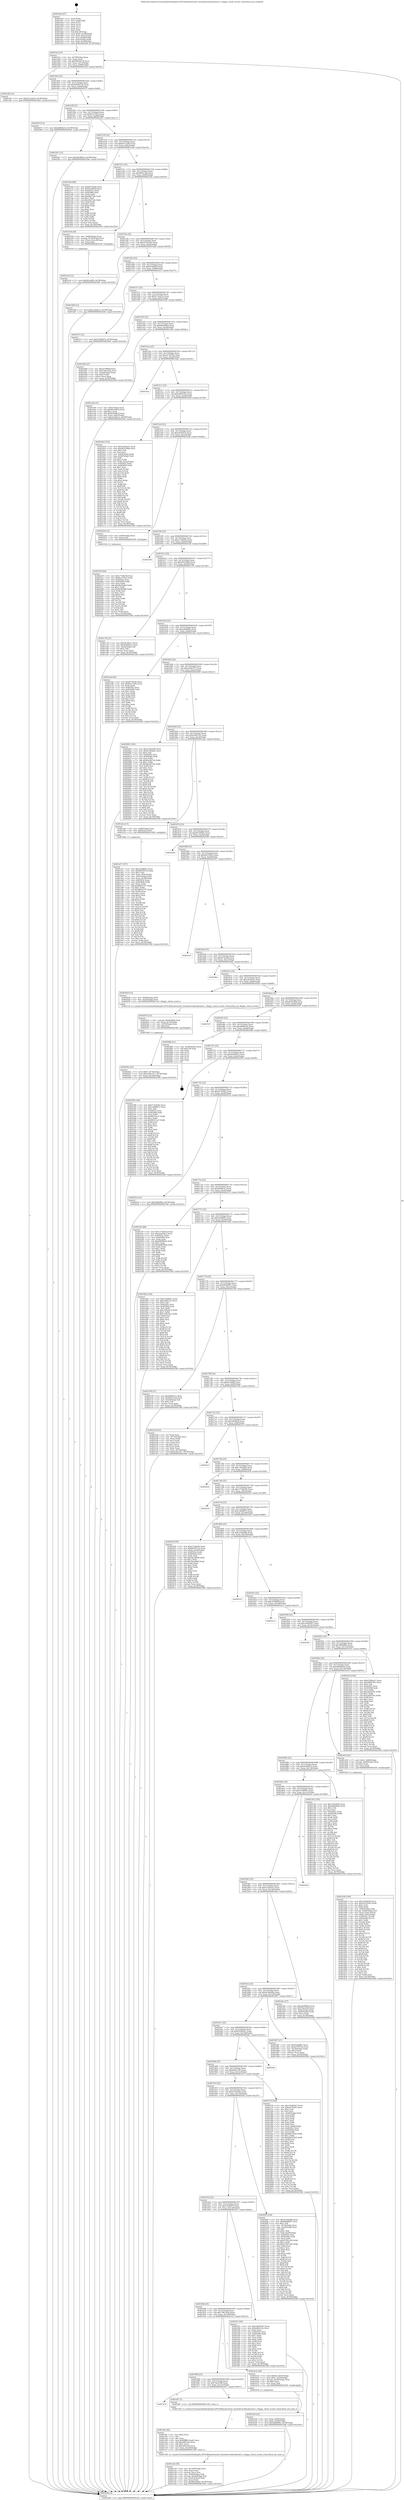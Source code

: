 digraph "0x4014a0" {
  label = "0x4014a0 (/mnt/c/Users/mathe/Desktop/tcc/POCII/binaries/extr_linuxdriversblockswim3.c_floppy_check_events_Final-ollvm.out::main(0))"
  labelloc = "t"
  node[shape=record]

  Entry [label="",width=0.3,height=0.3,shape=circle,fillcolor=black,style=filled]
  "0x4014cf" [label="{
     0x4014cf [23]\l
     | [instrs]\l
     &nbsp;&nbsp;0x4014cf \<+3\>: mov -0x78(%rbp),%eax\l
     &nbsp;&nbsp;0x4014d2 \<+2\>: mov %eax,%ecx\l
     &nbsp;&nbsp;0x4014d4 \<+6\>: sub $0x8093427d,%ecx\l
     &nbsp;&nbsp;0x4014da \<+3\>: mov %eax,-0x7c(%rbp)\l
     &nbsp;&nbsp;0x4014dd \<+3\>: mov %ecx,-0x80(%rbp)\l
     &nbsp;&nbsp;0x4014e0 \<+6\>: je 0000000000401af4 \<main+0x654\>\l
  }"]
  "0x401af4" [label="{
     0x401af4 [12]\l
     | [instrs]\l
     &nbsp;&nbsp;0x401af4 \<+7\>: movl $0x915cb416,-0x78(%rbp)\l
     &nbsp;&nbsp;0x401afb \<+5\>: jmp 0000000000402566 \<main+0x10c6\>\l
  }"]
  "0x4014e6" [label="{
     0x4014e6 [25]\l
     | [instrs]\l
     &nbsp;&nbsp;0x4014e6 \<+5\>: jmp 00000000004014eb \<main+0x4b\>\l
     &nbsp;&nbsp;0x4014eb \<+3\>: mov -0x7c(%rbp),%eax\l
     &nbsp;&nbsp;0x4014ee \<+5\>: sub $0x85030732,%eax\l
     &nbsp;&nbsp;0x4014f3 \<+6\>: mov %eax,-0x84(%rbp)\l
     &nbsp;&nbsp;0x4014f9 \<+6\>: je 000000000040247f \<main+0xfdf\>\l
  }"]
  Exit [label="",width=0.3,height=0.3,shape=circle,fillcolor=black,style=filled,peripheries=2]
  "0x40247f" [label="{
     0x40247f [12]\l
     | [instrs]\l
     &nbsp;&nbsp;0x40247f \<+7\>: movl $0xdd9dbc5e,-0x78(%rbp)\l
     &nbsp;&nbsp;0x402486 \<+5\>: jmp 0000000000402566 \<main+0x10c6\>\l
  }"]
  "0x4014ff" [label="{
     0x4014ff [25]\l
     | [instrs]\l
     &nbsp;&nbsp;0x4014ff \<+5\>: jmp 0000000000401504 \<main+0x64\>\l
     &nbsp;&nbsp;0x401504 \<+3\>: mov -0x7c(%rbp),%eax\l
     &nbsp;&nbsp;0x401507 \<+5\>: sub $0x8c2c76c0,%eax\l
     &nbsp;&nbsp;0x40150c \<+6\>: mov %eax,-0x88(%rbp)\l
     &nbsp;&nbsp;0x401512 \<+6\>: je 00000000004022b7 \<main+0xe17\>\l
  }"]
  "0x402259" [label="{
     0x402259 [94]\l
     | [instrs]\l
     &nbsp;&nbsp;0x402259 \<+5\>: mov $0x177b8236,%ecx\l
     &nbsp;&nbsp;0x40225e \<+5\>: mov $0x8c2c76c0,%edx\l
     &nbsp;&nbsp;0x402263 \<+7\>: mov 0x40505c,%esi\l
     &nbsp;&nbsp;0x40226a \<+8\>: mov 0x405060,%r8d\l
     &nbsp;&nbsp;0x402272 \<+3\>: mov %esi,%r9d\l
     &nbsp;&nbsp;0x402275 \<+7\>: add $0x40c69dfd,%r9d\l
     &nbsp;&nbsp;0x40227c \<+4\>: sub $0x1,%r9d\l
     &nbsp;&nbsp;0x402280 \<+7\>: sub $0x40c69dfd,%r9d\l
     &nbsp;&nbsp;0x402287 \<+4\>: imul %r9d,%esi\l
     &nbsp;&nbsp;0x40228b \<+3\>: and $0x1,%esi\l
     &nbsp;&nbsp;0x40228e \<+3\>: cmp $0x0,%esi\l
     &nbsp;&nbsp;0x402291 \<+4\>: sete %r10b\l
     &nbsp;&nbsp;0x402295 \<+4\>: cmp $0xa,%r8d\l
     &nbsp;&nbsp;0x402299 \<+4\>: setl %r11b\l
     &nbsp;&nbsp;0x40229d \<+3\>: mov %r10b,%bl\l
     &nbsp;&nbsp;0x4022a0 \<+3\>: and %r11b,%bl\l
     &nbsp;&nbsp;0x4022a3 \<+3\>: xor %r11b,%r10b\l
     &nbsp;&nbsp;0x4022a6 \<+3\>: or %r10b,%bl\l
     &nbsp;&nbsp;0x4022a9 \<+3\>: test $0x1,%bl\l
     &nbsp;&nbsp;0x4022ac \<+3\>: cmovne %edx,%ecx\l
     &nbsp;&nbsp;0x4022af \<+3\>: mov %ecx,-0x78(%rbp)\l
     &nbsp;&nbsp;0x4022b2 \<+5\>: jmp 0000000000402566 \<main+0x10c6\>\l
  }"]
  "0x4022b7" [label="{
     0x4022b7 [12]\l
     | [instrs]\l
     &nbsp;&nbsp;0x4022b7 \<+7\>: movl $0xddc086a3,-0x78(%rbp)\l
     &nbsp;&nbsp;0x4022be \<+5\>: jmp 0000000000402566 \<main+0x10c6\>\l
  }"]
  "0x401518" [label="{
     0x401518 [25]\l
     | [instrs]\l
     &nbsp;&nbsp;0x401518 \<+5\>: jmp 000000000040151d \<main+0x7d\>\l
     &nbsp;&nbsp;0x40151d \<+3\>: mov -0x7c(%rbp),%eax\l
     &nbsp;&nbsp;0x401520 \<+5\>: sub $0x8e51ca82,%eax\l
     &nbsp;&nbsp;0x401525 \<+6\>: mov %eax,-0x8c(%rbp)\l
     &nbsp;&nbsp;0x40152b \<+6\>: je 0000000000401ebd \<main+0xa1d\>\l
  }"]
  "0x4021c8" [label="{
     0x4021c8 [12]\l
     | [instrs]\l
     &nbsp;&nbsp;0x4021c8 \<+7\>: movl $0xf91d4ff3,-0x78(%rbp)\l
     &nbsp;&nbsp;0x4021cf \<+5\>: jmp 0000000000402566 \<main+0x10c6\>\l
  }"]
  "0x401ebd" [label="{
     0x401ebd [88]\l
     | [instrs]\l
     &nbsp;&nbsp;0x401ebd \<+5\>: mov $0xbf73baf0,%eax\l
     &nbsp;&nbsp;0x401ec2 \<+5\>: mov $0x910e8f3d,%ecx\l
     &nbsp;&nbsp;0x401ec7 \<+7\>: mov 0x40505c,%edx\l
     &nbsp;&nbsp;0x401ece \<+7\>: mov 0x405060,%esi\l
     &nbsp;&nbsp;0x401ed5 \<+2\>: mov %edx,%edi\l
     &nbsp;&nbsp;0x401ed7 \<+6\>: add $0xefb27afe,%edi\l
     &nbsp;&nbsp;0x401edd \<+3\>: sub $0x1,%edi\l
     &nbsp;&nbsp;0x401ee0 \<+6\>: sub $0xefb27afe,%edi\l
     &nbsp;&nbsp;0x401ee6 \<+3\>: imul %edi,%edx\l
     &nbsp;&nbsp;0x401ee9 \<+3\>: and $0x1,%edx\l
     &nbsp;&nbsp;0x401eec \<+3\>: cmp $0x0,%edx\l
     &nbsp;&nbsp;0x401eef \<+4\>: sete %r8b\l
     &nbsp;&nbsp;0x401ef3 \<+3\>: cmp $0xa,%esi\l
     &nbsp;&nbsp;0x401ef6 \<+4\>: setl %r9b\l
     &nbsp;&nbsp;0x401efa \<+3\>: mov %r8b,%r10b\l
     &nbsp;&nbsp;0x401efd \<+3\>: and %r9b,%r10b\l
     &nbsp;&nbsp;0x401f00 \<+3\>: xor %r9b,%r8b\l
     &nbsp;&nbsp;0x401f03 \<+3\>: or %r8b,%r10b\l
     &nbsp;&nbsp;0x401f06 \<+4\>: test $0x1,%r10b\l
     &nbsp;&nbsp;0x401f0a \<+3\>: cmovne %ecx,%eax\l
     &nbsp;&nbsp;0x401f0d \<+3\>: mov %eax,-0x78(%rbp)\l
     &nbsp;&nbsp;0x401f10 \<+5\>: jmp 0000000000402566 \<main+0x10c6\>\l
  }"]
  "0x401531" [label="{
     0x401531 [25]\l
     | [instrs]\l
     &nbsp;&nbsp;0x401531 \<+5\>: jmp 0000000000401536 \<main+0x96\>\l
     &nbsp;&nbsp;0x401536 \<+3\>: mov -0x7c(%rbp),%eax\l
     &nbsp;&nbsp;0x401539 \<+5\>: sub $0x90f212a6,%eax\l
     &nbsp;&nbsp;0x40153e \<+6\>: mov %eax,-0x90(%rbp)\l
     &nbsp;&nbsp;0x401544 \<+6\>: je 00000000004021b4 \<main+0xd14\>\l
  }"]
  "0x40204c" [label="{
     0x40204c [25]\l
     | [instrs]\l
     &nbsp;&nbsp;0x40204c \<+7\>: movl $0x0,-0x74(%rbp)\l
     &nbsp;&nbsp;0x402053 \<+7\>: movl $0xae4bc527,-0x78(%rbp)\l
     &nbsp;&nbsp;0x40205a \<+6\>: mov %eax,-0x144(%rbp)\l
     &nbsp;&nbsp;0x402060 \<+5\>: jmp 0000000000402566 \<main+0x10c6\>\l
  }"]
  "0x4021b4" [label="{
     0x4021b4 [20]\l
     | [instrs]\l
     &nbsp;&nbsp;0x4021b4 \<+4\>: mov -0x60(%rbp),%rax\l
     &nbsp;&nbsp;0x4021b8 \<+4\>: movslq -0x74(%rbp),%rcx\l
     &nbsp;&nbsp;0x4021bc \<+4\>: mov (%rax,%rcx,8),%rax\l
     &nbsp;&nbsp;0x4021c0 \<+3\>: mov %rax,%rdi\l
     &nbsp;&nbsp;0x4021c3 \<+5\>: call 0000000000401030 \<free@plt\>\l
     | [calls]\l
     &nbsp;&nbsp;0x401030 \{1\} (unknown)\l
  }"]
  "0x40154a" [label="{
     0x40154a [25]\l
     | [instrs]\l
     &nbsp;&nbsp;0x40154a \<+5\>: jmp 000000000040154f \<main+0xaf\>\l
     &nbsp;&nbsp;0x40154f \<+3\>: mov -0x7c(%rbp),%eax\l
     &nbsp;&nbsp;0x401552 \<+5\>: sub $0x91025e05,%eax\l
     &nbsp;&nbsp;0x401557 \<+6\>: mov %eax,-0x94(%rbp)\l
     &nbsp;&nbsp;0x40155d \<+6\>: je 0000000000401dd0 \<main+0x930\>\l
  }"]
  "0x402035" [label="{
     0x402035 [23]\l
     | [instrs]\l
     &nbsp;&nbsp;0x402035 \<+10\>: movabs $0x4030b6,%rdi\l
     &nbsp;&nbsp;0x40203f \<+3\>: mov %eax,-0x70(%rbp)\l
     &nbsp;&nbsp;0x402042 \<+3\>: mov -0x70(%rbp),%esi\l
     &nbsp;&nbsp;0x402045 \<+2\>: mov $0x0,%al\l
     &nbsp;&nbsp;0x402047 \<+5\>: call 0000000000401040 \<printf@plt\>\l
     | [calls]\l
     &nbsp;&nbsp;0x401040 \{1\} (unknown)\l
  }"]
  "0x401dd0" [label="{
     0x401dd0 [12]\l
     | [instrs]\l
     &nbsp;&nbsp;0x401dd0 \<+7\>: movl $0x5c2d4e1e,-0x78(%rbp)\l
     &nbsp;&nbsp;0x401dd7 \<+5\>: jmp 0000000000402566 \<main+0x10c6\>\l
  }"]
  "0x401563" [label="{
     0x401563 [25]\l
     | [instrs]\l
     &nbsp;&nbsp;0x401563 \<+5\>: jmp 0000000000401568 \<main+0xc8\>\l
     &nbsp;&nbsp;0x401568 \<+3\>: mov -0x7c(%rbp),%eax\l
     &nbsp;&nbsp;0x40156b \<+5\>: sub $0x910e8f3d,%eax\l
     &nbsp;&nbsp;0x401570 \<+6\>: mov %eax,-0x98(%rbp)\l
     &nbsp;&nbsp;0x401576 \<+6\>: je 0000000000401f15 \<main+0xa75\>\l
  }"]
  "0x401e24" [label="{
     0x401e24 [39]\l
     | [instrs]\l
     &nbsp;&nbsp;0x401e24 \<+6\>: mov -0x140(%rbp),%ecx\l
     &nbsp;&nbsp;0x401e2a \<+3\>: imul %eax,%ecx\l
     &nbsp;&nbsp;0x401e2d \<+3\>: movslq %ecx,%rsi\l
     &nbsp;&nbsp;0x401e30 \<+4\>: mov -0x60(%rbp),%rdi\l
     &nbsp;&nbsp;0x401e34 \<+4\>: movslq -0x64(%rbp),%r8\l
     &nbsp;&nbsp;0x401e38 \<+4\>: mov (%rdi,%r8,8),%rdi\l
     &nbsp;&nbsp;0x401e3c \<+3\>: mov %rsi,(%rdi)\l
     &nbsp;&nbsp;0x401e3f \<+7\>: movl $0x96ee96ab,-0x78(%rbp)\l
     &nbsp;&nbsp;0x401e46 \<+5\>: jmp 0000000000402566 \<main+0x10c6\>\l
  }"]
  "0x401f15" [label="{
     0x401f15 [12]\l
     | [instrs]\l
     &nbsp;&nbsp;0x401f15 \<+7\>: movl $0x702dfd74,-0x78(%rbp)\l
     &nbsp;&nbsp;0x401f1c \<+5\>: jmp 0000000000402566 \<main+0x10c6\>\l
  }"]
  "0x40157c" [label="{
     0x40157c [25]\l
     | [instrs]\l
     &nbsp;&nbsp;0x40157c \<+5\>: jmp 0000000000401581 \<main+0xe1\>\l
     &nbsp;&nbsp;0x401581 \<+3\>: mov -0x7c(%rbp),%eax\l
     &nbsp;&nbsp;0x401584 \<+5\>: sub $0x915cb416,%eax\l
     &nbsp;&nbsp;0x401589 \<+6\>: mov %eax,-0x9c(%rbp)\l
     &nbsp;&nbsp;0x40158f \<+6\>: je 0000000000401b00 \<main+0x660\>\l
  }"]
  "0x401dfc" [label="{
     0x401dfc [40]\l
     | [instrs]\l
     &nbsp;&nbsp;0x401dfc \<+5\>: mov $0x2,%ecx\l
     &nbsp;&nbsp;0x401e01 \<+1\>: cltd\l
     &nbsp;&nbsp;0x401e02 \<+2\>: idiv %ecx\l
     &nbsp;&nbsp;0x401e04 \<+6\>: imul $0xfffffffe,%edx,%ecx\l
     &nbsp;&nbsp;0x401e0a \<+6\>: add $0xa9f5cef4,%ecx\l
     &nbsp;&nbsp;0x401e10 \<+3\>: add $0x1,%ecx\l
     &nbsp;&nbsp;0x401e13 \<+6\>: sub $0xa9f5cef4,%ecx\l
     &nbsp;&nbsp;0x401e19 \<+6\>: mov %ecx,-0x140(%rbp)\l
     &nbsp;&nbsp;0x401e1f \<+5\>: call 0000000000401160 \<next_i\>\l
     | [calls]\l
     &nbsp;&nbsp;0x401160 \{1\} (/mnt/c/Users/mathe/Desktop/tcc/POCII/binaries/extr_linuxdriversblockswim3.c_floppy_check_events_Final-ollvm.out::next_i)\l
  }"]
  "0x401b00" [label="{
     0x401b00 [27]\l
     | [instrs]\l
     &nbsp;&nbsp;0x401b00 \<+5\>: mov $0x2f7986bf,%eax\l
     &nbsp;&nbsp;0x401b05 \<+5\>: mov $0x738c5a3b,%ecx\l
     &nbsp;&nbsp;0x401b0a \<+3\>: mov -0x30(%rbp),%edx\l
     &nbsp;&nbsp;0x401b0d \<+3\>: cmp $0x0,%edx\l
     &nbsp;&nbsp;0x401b10 \<+3\>: cmove %ecx,%eax\l
     &nbsp;&nbsp;0x401b13 \<+3\>: mov %eax,-0x78(%rbp)\l
     &nbsp;&nbsp;0x401b16 \<+5\>: jmp 0000000000402566 \<main+0x10c6\>\l
  }"]
  "0x401595" [label="{
     0x401595 [25]\l
     | [instrs]\l
     &nbsp;&nbsp;0x401595 \<+5\>: jmp 000000000040159a \<main+0xfa\>\l
     &nbsp;&nbsp;0x40159a \<+3\>: mov -0x7c(%rbp),%eax\l
     &nbsp;&nbsp;0x40159d \<+5\>: sub $0x96ee96ab,%eax\l
     &nbsp;&nbsp;0x4015a2 \<+6\>: mov %eax,-0xa0(%rbp)\l
     &nbsp;&nbsp;0x4015a8 \<+6\>: je 0000000000401e4b \<main+0x9ab\>\l
  }"]
  "0x40197d" [label="{
     0x40197d\l
  }", style=dashed]
  "0x401e4b" [label="{
     0x401e4b [31]\l
     | [instrs]\l
     &nbsp;&nbsp;0x401e4b \<+3\>: mov -0x6c(%rbp),%eax\l
     &nbsp;&nbsp;0x401e4e \<+5\>: sub $0x965e88cd,%eax\l
     &nbsp;&nbsp;0x401e53 \<+3\>: add $0x1,%eax\l
     &nbsp;&nbsp;0x401e56 \<+5\>: add $0x965e88cd,%eax\l
     &nbsp;&nbsp;0x401e5b \<+3\>: mov %eax,-0x6c(%rbp)\l
     &nbsp;&nbsp;0x401e5e \<+7\>: movl $0x5c2d4e1e,-0x78(%rbp)\l
     &nbsp;&nbsp;0x401e65 \<+5\>: jmp 0000000000402566 \<main+0x10c6\>\l
  }"]
  "0x4015ae" [label="{
     0x4015ae [25]\l
     | [instrs]\l
     &nbsp;&nbsp;0x4015ae \<+5\>: jmp 00000000004015b3 \<main+0x113\>\l
     &nbsp;&nbsp;0x4015b3 \<+3\>: mov -0x7c(%rbp),%eax\l
     &nbsp;&nbsp;0x4015b6 \<+5\>: sub $0xa07287be,%eax\l
     &nbsp;&nbsp;0x4015bb \<+6\>: mov %eax,-0xa4(%rbp)\l
     &nbsp;&nbsp;0x4015c1 \<+6\>: je 00000000004019a2 \<main+0x502\>\l
  }"]
  "0x401df7" [label="{
     0x401df7 [5]\l
     | [instrs]\l
     &nbsp;&nbsp;0x401df7 \<+5\>: call 0000000000401160 \<next_i\>\l
     | [calls]\l
     &nbsp;&nbsp;0x401160 \{1\} (/mnt/c/Users/mathe/Desktop/tcc/POCII/binaries/extr_linuxdriversblockswim3.c_floppy_check_events_Final-ollvm.out::next_i)\l
  }"]
  "0x4019a2" [label="{
     0x4019a2\l
  }", style=dashed]
  "0x4015c7" [label="{
     0x4015c7 [25]\l
     | [instrs]\l
     &nbsp;&nbsp;0x4015c7 \<+5\>: jmp 00000000004015cc \<main+0x12c\>\l
     &nbsp;&nbsp;0x4015cc \<+3\>: mov -0x7c(%rbp),%eax\l
     &nbsp;&nbsp;0x4015cf \<+5\>: sub $0xa0887d2c,%eax\l
     &nbsp;&nbsp;0x4015d4 \<+6\>: mov %eax,-0xa8(%rbp)\l
     &nbsp;&nbsp;0x4015da \<+6\>: je 0000000000401be0 \<main+0x740\>\l
  }"]
  "0x401d30" [label="{
     0x401d30 [160]\l
     | [instrs]\l
     &nbsp;&nbsp;0x401d30 \<+5\>: mov $0x1303df36,%ecx\l
     &nbsp;&nbsp;0x401d35 \<+5\>: mov $0x91025e05,%edx\l
     &nbsp;&nbsp;0x401d3a \<+3\>: mov $0x1,%sil\l
     &nbsp;&nbsp;0x401d3d \<+3\>: xor %r8d,%r8d\l
     &nbsp;&nbsp;0x401d40 \<+4\>: mov -0x60(%rbp),%rdi\l
     &nbsp;&nbsp;0x401d44 \<+4\>: movslq -0x64(%rbp),%r9\l
     &nbsp;&nbsp;0x401d48 \<+4\>: mov %rax,(%rdi,%r9,8)\l
     &nbsp;&nbsp;0x401d4c \<+7\>: movl $0x0,-0x6c(%rbp)\l
     &nbsp;&nbsp;0x401d53 \<+8\>: mov 0x40505c,%r10d\l
     &nbsp;&nbsp;0x401d5b \<+8\>: mov 0x405060,%r11d\l
     &nbsp;&nbsp;0x401d63 \<+4\>: sub $0x1,%r8d\l
     &nbsp;&nbsp;0x401d67 \<+3\>: mov %r10d,%ebx\l
     &nbsp;&nbsp;0x401d6a \<+3\>: add %r8d,%ebx\l
     &nbsp;&nbsp;0x401d6d \<+4\>: imul %ebx,%r10d\l
     &nbsp;&nbsp;0x401d71 \<+4\>: and $0x1,%r10d\l
     &nbsp;&nbsp;0x401d75 \<+4\>: cmp $0x0,%r10d\l
     &nbsp;&nbsp;0x401d79 \<+4\>: sete %r14b\l
     &nbsp;&nbsp;0x401d7d \<+4\>: cmp $0xa,%r11d\l
     &nbsp;&nbsp;0x401d81 \<+4\>: setl %r15b\l
     &nbsp;&nbsp;0x401d85 \<+3\>: mov %r14b,%r12b\l
     &nbsp;&nbsp;0x401d88 \<+4\>: xor $0xff,%r12b\l
     &nbsp;&nbsp;0x401d8c \<+3\>: mov %r15b,%r13b\l
     &nbsp;&nbsp;0x401d8f \<+4\>: xor $0xff,%r13b\l
     &nbsp;&nbsp;0x401d93 \<+4\>: xor $0x1,%sil\l
     &nbsp;&nbsp;0x401d97 \<+3\>: mov %r12b,%al\l
     &nbsp;&nbsp;0x401d9a \<+2\>: and $0xff,%al\l
     &nbsp;&nbsp;0x401d9c \<+3\>: and %sil,%r14b\l
     &nbsp;&nbsp;0x401d9f \<+3\>: mov %r13b,%dil\l
     &nbsp;&nbsp;0x401da2 \<+4\>: and $0xff,%dil\l
     &nbsp;&nbsp;0x401da6 \<+3\>: and %sil,%r15b\l
     &nbsp;&nbsp;0x401da9 \<+3\>: or %r14b,%al\l
     &nbsp;&nbsp;0x401dac \<+3\>: or %r15b,%dil\l
     &nbsp;&nbsp;0x401daf \<+3\>: xor %dil,%al\l
     &nbsp;&nbsp;0x401db2 \<+3\>: or %r13b,%r12b\l
     &nbsp;&nbsp;0x401db5 \<+4\>: xor $0xff,%r12b\l
     &nbsp;&nbsp;0x401db9 \<+4\>: or $0x1,%sil\l
     &nbsp;&nbsp;0x401dbd \<+3\>: and %sil,%r12b\l
     &nbsp;&nbsp;0x401dc0 \<+3\>: or %r12b,%al\l
     &nbsp;&nbsp;0x401dc3 \<+2\>: test $0x1,%al\l
     &nbsp;&nbsp;0x401dc5 \<+3\>: cmovne %edx,%ecx\l
     &nbsp;&nbsp;0x401dc8 \<+3\>: mov %ecx,-0x78(%rbp)\l
     &nbsp;&nbsp;0x401dcb \<+5\>: jmp 0000000000402566 \<main+0x10c6\>\l
  }"]
  "0x401be0" [label="{
     0x401be0 [152]\l
     | [instrs]\l
     &nbsp;&nbsp;0x401be0 \<+5\>: mov $0x63290a21,%eax\l
     &nbsp;&nbsp;0x401be5 \<+5\>: mov $0xa821b9b8,%ecx\l
     &nbsp;&nbsp;0x401bea \<+2\>: mov $0x1,%dl\l
     &nbsp;&nbsp;0x401bec \<+2\>: xor %esi,%esi\l
     &nbsp;&nbsp;0x401bee \<+3\>: mov -0x64(%rbp),%edi\l
     &nbsp;&nbsp;0x401bf1 \<+3\>: cmp -0x54(%rbp),%edi\l
     &nbsp;&nbsp;0x401bf4 \<+4\>: setl %r8b\l
     &nbsp;&nbsp;0x401bf8 \<+4\>: and $0x1,%r8b\l
     &nbsp;&nbsp;0x401bfc \<+4\>: mov %r8b,-0x2a(%rbp)\l
     &nbsp;&nbsp;0x401c00 \<+7\>: mov 0x40505c,%edi\l
     &nbsp;&nbsp;0x401c07 \<+8\>: mov 0x405060,%r9d\l
     &nbsp;&nbsp;0x401c0f \<+3\>: sub $0x1,%esi\l
     &nbsp;&nbsp;0x401c12 \<+3\>: mov %edi,%r10d\l
     &nbsp;&nbsp;0x401c15 \<+3\>: add %esi,%r10d\l
     &nbsp;&nbsp;0x401c18 \<+4\>: imul %r10d,%edi\l
     &nbsp;&nbsp;0x401c1c \<+3\>: and $0x1,%edi\l
     &nbsp;&nbsp;0x401c1f \<+3\>: cmp $0x0,%edi\l
     &nbsp;&nbsp;0x401c22 \<+4\>: sete %r8b\l
     &nbsp;&nbsp;0x401c26 \<+4\>: cmp $0xa,%r9d\l
     &nbsp;&nbsp;0x401c2a \<+4\>: setl %r11b\l
     &nbsp;&nbsp;0x401c2e \<+3\>: mov %r8b,%bl\l
     &nbsp;&nbsp;0x401c31 \<+3\>: xor $0xff,%bl\l
     &nbsp;&nbsp;0x401c34 \<+3\>: mov %r11b,%r14b\l
     &nbsp;&nbsp;0x401c37 \<+4\>: xor $0xff,%r14b\l
     &nbsp;&nbsp;0x401c3b \<+3\>: xor $0x1,%dl\l
     &nbsp;&nbsp;0x401c3e \<+3\>: mov %bl,%r15b\l
     &nbsp;&nbsp;0x401c41 \<+4\>: and $0xff,%r15b\l
     &nbsp;&nbsp;0x401c45 \<+3\>: and %dl,%r8b\l
     &nbsp;&nbsp;0x401c48 \<+3\>: mov %r14b,%r12b\l
     &nbsp;&nbsp;0x401c4b \<+4\>: and $0xff,%r12b\l
     &nbsp;&nbsp;0x401c4f \<+3\>: and %dl,%r11b\l
     &nbsp;&nbsp;0x401c52 \<+3\>: or %r8b,%r15b\l
     &nbsp;&nbsp;0x401c55 \<+3\>: or %r11b,%r12b\l
     &nbsp;&nbsp;0x401c58 \<+3\>: xor %r12b,%r15b\l
     &nbsp;&nbsp;0x401c5b \<+3\>: or %r14b,%bl\l
     &nbsp;&nbsp;0x401c5e \<+3\>: xor $0xff,%bl\l
     &nbsp;&nbsp;0x401c61 \<+3\>: or $0x1,%dl\l
     &nbsp;&nbsp;0x401c64 \<+2\>: and %dl,%bl\l
     &nbsp;&nbsp;0x401c66 \<+3\>: or %bl,%r15b\l
     &nbsp;&nbsp;0x401c69 \<+4\>: test $0x1,%r15b\l
     &nbsp;&nbsp;0x401c6d \<+3\>: cmovne %ecx,%eax\l
     &nbsp;&nbsp;0x401c70 \<+3\>: mov %eax,-0x78(%rbp)\l
     &nbsp;&nbsp;0x401c73 \<+5\>: jmp 0000000000402566 \<main+0x10c6\>\l
  }"]
  "0x4015e0" [label="{
     0x4015e0 [25]\l
     | [instrs]\l
     &nbsp;&nbsp;0x4015e0 \<+5\>: jmp 00000000004015e5 \<main+0x145\>\l
     &nbsp;&nbsp;0x4015e5 \<+3\>: mov -0x7c(%rbp),%eax\l
     &nbsp;&nbsp;0x4015e8 \<+5\>: sub $0xa45f2422,%eax\l
     &nbsp;&nbsp;0x4015ed \<+6\>: mov %eax,-0xac(%rbp)\l
     &nbsp;&nbsp;0x4015f3 \<+6\>: je 000000000040224d \<main+0xdad\>\l
  }"]
  "0x401b39" [label="{
     0x401b39 [23]\l
     | [instrs]\l
     &nbsp;&nbsp;0x401b39 \<+4\>: mov %rax,-0x60(%rbp)\l
     &nbsp;&nbsp;0x401b3d \<+7\>: movl $0x0,-0x64(%rbp)\l
     &nbsp;&nbsp;0x401b44 \<+7\>: movl $0x386bf96e,-0x78(%rbp)\l
     &nbsp;&nbsp;0x401b4b \<+5\>: jmp 0000000000402566 \<main+0x10c6\>\l
  }"]
  "0x40224d" [label="{
     0x40224d [12]\l
     | [instrs]\l
     &nbsp;&nbsp;0x40224d \<+4\>: mov -0x60(%rbp),%rax\l
     &nbsp;&nbsp;0x402251 \<+3\>: mov %rax,%rdi\l
     &nbsp;&nbsp;0x402254 \<+5\>: call 0000000000401030 \<free@plt\>\l
     | [calls]\l
     &nbsp;&nbsp;0x401030 \{1\} (unknown)\l
  }"]
  "0x4015f9" [label="{
     0x4015f9 [25]\l
     | [instrs]\l
     &nbsp;&nbsp;0x4015f9 \<+5\>: jmp 00000000004015fe \<main+0x15e\>\l
     &nbsp;&nbsp;0x4015fe \<+3\>: mov -0x7c(%rbp),%eax\l
     &nbsp;&nbsp;0x401601 \<+5\>: sub $0xa73a459e,%eax\l
     &nbsp;&nbsp;0x401606 \<+6\>: mov %eax,-0xb0(%rbp)\l
     &nbsp;&nbsp;0x40160c \<+6\>: je 0000000000402558 \<main+0x10b8\>\l
  }"]
  "0x401964" [label="{
     0x401964 [25]\l
     | [instrs]\l
     &nbsp;&nbsp;0x401964 \<+5\>: jmp 0000000000401969 \<main+0x4c9\>\l
     &nbsp;&nbsp;0x401969 \<+3\>: mov -0x7c(%rbp),%eax\l
     &nbsp;&nbsp;0x40196c \<+5\>: sub $0x7deee5df,%eax\l
     &nbsp;&nbsp;0x401971 \<+6\>: mov %eax,-0x13c(%rbp)\l
     &nbsp;&nbsp;0x401977 \<+6\>: je 0000000000401df7 \<main+0x957\>\l
  }"]
  "0x402558" [label="{
     0x402558\l
  }", style=dashed]
  "0x401612" [label="{
     0x401612 [25]\l
     | [instrs]\l
     &nbsp;&nbsp;0x401612 \<+5\>: jmp 0000000000401617 \<main+0x177\>\l
     &nbsp;&nbsp;0x401617 \<+3\>: mov -0x7c(%rbp),%eax\l
     &nbsp;&nbsp;0x40161a \<+5\>: sub $0xa821b9b8,%eax\l
     &nbsp;&nbsp;0x40161f \<+6\>: mov %eax,-0xb4(%rbp)\l
     &nbsp;&nbsp;0x401625 \<+6\>: je 0000000000401c78 \<main+0x7d8\>\l
  }"]
  "0x401b1b" [label="{
     0x401b1b [30]\l
     | [instrs]\l
     &nbsp;&nbsp;0x401b1b \<+7\>: movl $0x64,-0x50(%rbp)\l
     &nbsp;&nbsp;0x401b22 \<+7\>: movl $0x1,-0x54(%rbp)\l
     &nbsp;&nbsp;0x401b29 \<+4\>: movslq -0x54(%rbp),%rax\l
     &nbsp;&nbsp;0x401b2d \<+4\>: shl $0x3,%rax\l
     &nbsp;&nbsp;0x401b31 \<+3\>: mov %rax,%rdi\l
     &nbsp;&nbsp;0x401b34 \<+5\>: call 0000000000401050 \<malloc@plt\>\l
     | [calls]\l
     &nbsp;&nbsp;0x401050 \{1\} (unknown)\l
  }"]
  "0x401c78" [label="{
     0x401c78 [27]\l
     | [instrs]\l
     &nbsp;&nbsp;0x401c78 \<+5\>: mov $0xc8e38a1c,%eax\l
     &nbsp;&nbsp;0x401c7d \<+5\>: mov $0x4ed0b0c3,%ecx\l
     &nbsp;&nbsp;0x401c82 \<+3\>: mov -0x2a(%rbp),%dl\l
     &nbsp;&nbsp;0x401c85 \<+3\>: test $0x1,%dl\l
     &nbsp;&nbsp;0x401c88 \<+3\>: cmovne %ecx,%eax\l
     &nbsp;&nbsp;0x401c8b \<+3\>: mov %eax,-0x78(%rbp)\l
     &nbsp;&nbsp;0x401c8e \<+5\>: jmp 0000000000402566 \<main+0x10c6\>\l
  }"]
  "0x40162b" [label="{
     0x40162b [25]\l
     | [instrs]\l
     &nbsp;&nbsp;0x40162b \<+5\>: jmp 0000000000401630 \<main+0x190\>\l
     &nbsp;&nbsp;0x401630 \<+3\>: mov -0x7c(%rbp),%eax\l
     &nbsp;&nbsp;0x401633 \<+5\>: sub $0xab048fd3,%eax\l
     &nbsp;&nbsp;0x401638 \<+6\>: mov %eax,-0xb8(%rbp)\l
     &nbsp;&nbsp;0x40163e \<+6\>: je 0000000000401e6a \<main+0x9ca\>\l
  }"]
  "0x40194b" [label="{
     0x40194b [25]\l
     | [instrs]\l
     &nbsp;&nbsp;0x40194b \<+5\>: jmp 0000000000401950 \<main+0x4b0\>\l
     &nbsp;&nbsp;0x401950 \<+3\>: mov -0x7c(%rbp),%eax\l
     &nbsp;&nbsp;0x401953 \<+5\>: sub $0x738c5a3b,%eax\l
     &nbsp;&nbsp;0x401958 \<+6\>: mov %eax,-0x138(%rbp)\l
     &nbsp;&nbsp;0x40195e \<+6\>: je 0000000000401b1b \<main+0x67b\>\l
  }"]
  "0x401e6a" [label="{
     0x401e6a [83]\l
     | [instrs]\l
     &nbsp;&nbsp;0x401e6a \<+5\>: mov $0xbf73baf0,%eax\l
     &nbsp;&nbsp;0x401e6f \<+5\>: mov $0x8e51ca82,%ecx\l
     &nbsp;&nbsp;0x401e74 \<+2\>: xor %edx,%edx\l
     &nbsp;&nbsp;0x401e76 \<+7\>: mov 0x40505c,%esi\l
     &nbsp;&nbsp;0x401e7d \<+7\>: mov 0x405060,%edi\l
     &nbsp;&nbsp;0x401e84 \<+3\>: sub $0x1,%edx\l
     &nbsp;&nbsp;0x401e87 \<+3\>: mov %esi,%r8d\l
     &nbsp;&nbsp;0x401e8a \<+3\>: add %edx,%r8d\l
     &nbsp;&nbsp;0x401e8d \<+4\>: imul %r8d,%esi\l
     &nbsp;&nbsp;0x401e91 \<+3\>: and $0x1,%esi\l
     &nbsp;&nbsp;0x401e94 \<+3\>: cmp $0x0,%esi\l
     &nbsp;&nbsp;0x401e97 \<+4\>: sete %r9b\l
     &nbsp;&nbsp;0x401e9b \<+3\>: cmp $0xa,%edi\l
     &nbsp;&nbsp;0x401e9e \<+4\>: setl %r10b\l
     &nbsp;&nbsp;0x401ea2 \<+3\>: mov %r9b,%r11b\l
     &nbsp;&nbsp;0x401ea5 \<+3\>: and %r10b,%r11b\l
     &nbsp;&nbsp;0x401ea8 \<+3\>: xor %r10b,%r9b\l
     &nbsp;&nbsp;0x401eab \<+3\>: or %r9b,%r11b\l
     &nbsp;&nbsp;0x401eae \<+4\>: test $0x1,%r11b\l
     &nbsp;&nbsp;0x401eb2 \<+3\>: cmovne %ecx,%eax\l
     &nbsp;&nbsp;0x401eb5 \<+3\>: mov %eax,-0x78(%rbp)\l
     &nbsp;&nbsp;0x401eb8 \<+5\>: jmp 0000000000402566 \<main+0x10c6\>\l
  }"]
  "0x401644" [label="{
     0x401644 [25]\l
     | [instrs]\l
     &nbsp;&nbsp;0x401644 \<+5\>: jmp 0000000000401649 \<main+0x1a9\>\l
     &nbsp;&nbsp;0x401649 \<+3\>: mov -0x7c(%rbp),%eax\l
     &nbsp;&nbsp;0x40164c \<+5\>: sub $0xae4bc527,%eax\l
     &nbsp;&nbsp;0x401651 \<+6\>: mov %eax,-0xbc(%rbp)\l
     &nbsp;&nbsp;0x401657 \<+6\>: je 0000000000402065 \<main+0xbc5\>\l
  }"]
  "0x401f21" [label="{
     0x401f21 [83]\l
     | [instrs]\l
     &nbsp;&nbsp;0x401f21 \<+5\>: mov $0x33b495b7,%eax\l
     &nbsp;&nbsp;0x401f26 \<+5\>: mov $0x64fd1c3b,%ecx\l
     &nbsp;&nbsp;0x401f2b \<+2\>: xor %edx,%edx\l
     &nbsp;&nbsp;0x401f2d \<+7\>: mov 0x40505c,%esi\l
     &nbsp;&nbsp;0x401f34 \<+7\>: mov 0x405060,%edi\l
     &nbsp;&nbsp;0x401f3b \<+3\>: sub $0x1,%edx\l
     &nbsp;&nbsp;0x401f3e \<+3\>: mov %esi,%r8d\l
     &nbsp;&nbsp;0x401f41 \<+3\>: add %edx,%r8d\l
     &nbsp;&nbsp;0x401f44 \<+4\>: imul %r8d,%esi\l
     &nbsp;&nbsp;0x401f48 \<+3\>: and $0x1,%esi\l
     &nbsp;&nbsp;0x401f4b \<+3\>: cmp $0x0,%esi\l
     &nbsp;&nbsp;0x401f4e \<+4\>: sete %r9b\l
     &nbsp;&nbsp;0x401f52 \<+3\>: cmp $0xa,%edi\l
     &nbsp;&nbsp;0x401f55 \<+4\>: setl %r10b\l
     &nbsp;&nbsp;0x401f59 \<+3\>: mov %r9b,%r11b\l
     &nbsp;&nbsp;0x401f5c \<+3\>: and %r10b,%r11b\l
     &nbsp;&nbsp;0x401f5f \<+3\>: xor %r10b,%r9b\l
     &nbsp;&nbsp;0x401f62 \<+3\>: or %r9b,%r11b\l
     &nbsp;&nbsp;0x401f65 \<+4\>: test $0x1,%r11b\l
     &nbsp;&nbsp;0x401f69 \<+3\>: cmovne %ecx,%eax\l
     &nbsp;&nbsp;0x401f6c \<+3\>: mov %eax,-0x78(%rbp)\l
     &nbsp;&nbsp;0x401f6f \<+5\>: jmp 0000000000402566 \<main+0x10c6\>\l
  }"]
  "0x402065" [label="{
     0x402065 [144]\l
     | [instrs]\l
     &nbsp;&nbsp;0x402065 \<+5\>: mov $0x219ad28b,%eax\l
     &nbsp;&nbsp;0x40206a \<+5\>: mov $0x674d3bdc,%ecx\l
     &nbsp;&nbsp;0x40206f \<+2\>: mov $0x1,%dl\l
     &nbsp;&nbsp;0x402071 \<+7\>: mov 0x40505c,%esi\l
     &nbsp;&nbsp;0x402078 \<+7\>: mov 0x405060,%edi\l
     &nbsp;&nbsp;0x40207f \<+3\>: mov %esi,%r8d\l
     &nbsp;&nbsp;0x402082 \<+7\>: add $0x64c4b72b,%r8d\l
     &nbsp;&nbsp;0x402089 \<+4\>: sub $0x1,%r8d\l
     &nbsp;&nbsp;0x40208d \<+7\>: sub $0x64c4b72b,%r8d\l
     &nbsp;&nbsp;0x402094 \<+4\>: imul %r8d,%esi\l
     &nbsp;&nbsp;0x402098 \<+3\>: and $0x1,%esi\l
     &nbsp;&nbsp;0x40209b \<+3\>: cmp $0x0,%esi\l
     &nbsp;&nbsp;0x40209e \<+4\>: sete %r9b\l
     &nbsp;&nbsp;0x4020a2 \<+3\>: cmp $0xa,%edi\l
     &nbsp;&nbsp;0x4020a5 \<+4\>: setl %r10b\l
     &nbsp;&nbsp;0x4020a9 \<+3\>: mov %r9b,%r11b\l
     &nbsp;&nbsp;0x4020ac \<+4\>: xor $0xff,%r11b\l
     &nbsp;&nbsp;0x4020b0 \<+3\>: mov %r10b,%bl\l
     &nbsp;&nbsp;0x4020b3 \<+3\>: xor $0xff,%bl\l
     &nbsp;&nbsp;0x4020b6 \<+3\>: xor $0x0,%dl\l
     &nbsp;&nbsp;0x4020b9 \<+3\>: mov %r11b,%r14b\l
     &nbsp;&nbsp;0x4020bc \<+4\>: and $0x0,%r14b\l
     &nbsp;&nbsp;0x4020c0 \<+3\>: and %dl,%r9b\l
     &nbsp;&nbsp;0x4020c3 \<+3\>: mov %bl,%r15b\l
     &nbsp;&nbsp;0x4020c6 \<+4\>: and $0x0,%r15b\l
     &nbsp;&nbsp;0x4020ca \<+3\>: and %dl,%r10b\l
     &nbsp;&nbsp;0x4020cd \<+3\>: or %r9b,%r14b\l
     &nbsp;&nbsp;0x4020d0 \<+3\>: or %r10b,%r15b\l
     &nbsp;&nbsp;0x4020d3 \<+3\>: xor %r15b,%r14b\l
     &nbsp;&nbsp;0x4020d6 \<+3\>: or %bl,%r11b\l
     &nbsp;&nbsp;0x4020d9 \<+4\>: xor $0xff,%r11b\l
     &nbsp;&nbsp;0x4020dd \<+3\>: or $0x0,%dl\l
     &nbsp;&nbsp;0x4020e0 \<+3\>: and %dl,%r11b\l
     &nbsp;&nbsp;0x4020e3 \<+3\>: or %r11b,%r14b\l
     &nbsp;&nbsp;0x4020e6 \<+4\>: test $0x1,%r14b\l
     &nbsp;&nbsp;0x4020ea \<+3\>: cmovne %ecx,%eax\l
     &nbsp;&nbsp;0x4020ed \<+3\>: mov %eax,-0x78(%rbp)\l
     &nbsp;&nbsp;0x4020f0 \<+5\>: jmp 0000000000402566 \<main+0x10c6\>\l
  }"]
  "0x40165d" [label="{
     0x40165d [25]\l
     | [instrs]\l
     &nbsp;&nbsp;0x40165d \<+5\>: jmp 0000000000401662 \<main+0x1c2\>\l
     &nbsp;&nbsp;0x401662 \<+3\>: mov -0x7c(%rbp),%eax\l
     &nbsp;&nbsp;0x401665 \<+5\>: sub $0xb300c33c,%eax\l
     &nbsp;&nbsp;0x40166a \<+6\>: mov %eax,-0xc0(%rbp)\l
     &nbsp;&nbsp;0x401670 \<+6\>: je 0000000000401a4a \<main+0x5aa\>\l
  }"]
  "0x401932" [label="{
     0x401932 [25]\l
     | [instrs]\l
     &nbsp;&nbsp;0x401932 \<+5\>: jmp 0000000000401937 \<main+0x497\>\l
     &nbsp;&nbsp;0x401937 \<+3\>: mov -0x7c(%rbp),%eax\l
     &nbsp;&nbsp;0x40193a \<+5\>: sub $0x702dfd74,%eax\l
     &nbsp;&nbsp;0x40193f \<+6\>: mov %eax,-0x134(%rbp)\l
     &nbsp;&nbsp;0x401945 \<+6\>: je 0000000000401f21 \<main+0xa81\>\l
  }"]
  "0x401a4a" [label="{
     0x401a4a [13]\l
     | [instrs]\l
     &nbsp;&nbsp;0x401a4a \<+4\>: mov -0x48(%rbp),%rax\l
     &nbsp;&nbsp;0x401a4e \<+4\>: mov 0x8(%rax),%rdi\l
     &nbsp;&nbsp;0x401a52 \<+5\>: call 0000000000401060 \<atoi@plt\>\l
     | [calls]\l
     &nbsp;&nbsp;0x401060 \{1\} (unknown)\l
  }"]
  "0x401676" [label="{
     0x401676 [25]\l
     | [instrs]\l
     &nbsp;&nbsp;0x401676 \<+5\>: jmp 000000000040167b \<main+0x1db\>\l
     &nbsp;&nbsp;0x40167b \<+3\>: mov -0x7c(%rbp),%eax\l
     &nbsp;&nbsp;0x40167e \<+5\>: sub $0xb67e46d1,%eax\l
     &nbsp;&nbsp;0x401683 \<+6\>: mov %eax,-0xc4(%rbp)\l
     &nbsp;&nbsp;0x401689 \<+6\>: je 0000000000402384 \<main+0xee4\>\l
  }"]
  "0x4020f5" [label="{
     0x4020f5 [164]\l
     | [instrs]\l
     &nbsp;&nbsp;0x4020f5 \<+5\>: mov $0x219ad28b,%eax\l
     &nbsp;&nbsp;0x4020fa \<+5\>: mov $0xf89d4687,%ecx\l
     &nbsp;&nbsp;0x4020ff \<+2\>: mov $0x1,%dl\l
     &nbsp;&nbsp;0x402101 \<+3\>: mov -0x74(%rbp),%esi\l
     &nbsp;&nbsp;0x402104 \<+3\>: cmp -0x54(%rbp),%esi\l
     &nbsp;&nbsp;0x402107 \<+4\>: setl %dil\l
     &nbsp;&nbsp;0x40210b \<+4\>: and $0x1,%dil\l
     &nbsp;&nbsp;0x40210f \<+4\>: mov %dil,-0x29(%rbp)\l
     &nbsp;&nbsp;0x402113 \<+7\>: mov 0x40505c,%esi\l
     &nbsp;&nbsp;0x40211a \<+8\>: mov 0x405060,%r8d\l
     &nbsp;&nbsp;0x402122 \<+3\>: mov %esi,%r9d\l
     &nbsp;&nbsp;0x402125 \<+7\>: sub $0x47261c99,%r9d\l
     &nbsp;&nbsp;0x40212c \<+4\>: sub $0x1,%r9d\l
     &nbsp;&nbsp;0x402130 \<+7\>: add $0x47261c99,%r9d\l
     &nbsp;&nbsp;0x402137 \<+4\>: imul %r9d,%esi\l
     &nbsp;&nbsp;0x40213b \<+3\>: and $0x1,%esi\l
     &nbsp;&nbsp;0x40213e \<+3\>: cmp $0x0,%esi\l
     &nbsp;&nbsp;0x402141 \<+4\>: sete %dil\l
     &nbsp;&nbsp;0x402145 \<+4\>: cmp $0xa,%r8d\l
     &nbsp;&nbsp;0x402149 \<+4\>: setl %r10b\l
     &nbsp;&nbsp;0x40214d \<+3\>: mov %dil,%r11b\l
     &nbsp;&nbsp;0x402150 \<+4\>: xor $0xff,%r11b\l
     &nbsp;&nbsp;0x402154 \<+3\>: mov %r10b,%bl\l
     &nbsp;&nbsp;0x402157 \<+3\>: xor $0xff,%bl\l
     &nbsp;&nbsp;0x40215a \<+3\>: xor $0x0,%dl\l
     &nbsp;&nbsp;0x40215d \<+3\>: mov %r11b,%r14b\l
     &nbsp;&nbsp;0x402160 \<+4\>: and $0x0,%r14b\l
     &nbsp;&nbsp;0x402164 \<+3\>: and %dl,%dil\l
     &nbsp;&nbsp;0x402167 \<+3\>: mov %bl,%r15b\l
     &nbsp;&nbsp;0x40216a \<+4\>: and $0x0,%r15b\l
     &nbsp;&nbsp;0x40216e \<+3\>: and %dl,%r10b\l
     &nbsp;&nbsp;0x402171 \<+3\>: or %dil,%r14b\l
     &nbsp;&nbsp;0x402174 \<+3\>: or %r10b,%r15b\l
     &nbsp;&nbsp;0x402177 \<+3\>: xor %r15b,%r14b\l
     &nbsp;&nbsp;0x40217a \<+3\>: or %bl,%r11b\l
     &nbsp;&nbsp;0x40217d \<+4\>: xor $0xff,%r11b\l
     &nbsp;&nbsp;0x402181 \<+3\>: or $0x0,%dl\l
     &nbsp;&nbsp;0x402184 \<+3\>: and %dl,%r11b\l
     &nbsp;&nbsp;0x402187 \<+3\>: or %r11b,%r14b\l
     &nbsp;&nbsp;0x40218a \<+4\>: test $0x1,%r14b\l
     &nbsp;&nbsp;0x40218e \<+3\>: cmovne %ecx,%eax\l
     &nbsp;&nbsp;0x402191 \<+3\>: mov %eax,-0x78(%rbp)\l
     &nbsp;&nbsp;0x402194 \<+5\>: jmp 0000000000402566 \<main+0x10c6\>\l
  }"]
  "0x402384" [label="{
     0x402384\l
  }", style=dashed]
  "0x40168f" [label="{
     0x40168f [25]\l
     | [instrs]\l
     &nbsp;&nbsp;0x40168f \<+5\>: jmp 0000000000401694 \<main+0x1f4\>\l
     &nbsp;&nbsp;0x401694 \<+3\>: mov -0x7c(%rbp),%eax\l
     &nbsp;&nbsp;0x401697 \<+5\>: sub $0xb9233a92,%eax\l
     &nbsp;&nbsp;0x40169c \<+6\>: mov %eax,-0xc8(%rbp)\l
     &nbsp;&nbsp;0x4016a2 \<+6\>: je 0000000000402327 \<main+0xe87\>\l
  }"]
  "0x401919" [label="{
     0x401919 [25]\l
     | [instrs]\l
     &nbsp;&nbsp;0x401919 \<+5\>: jmp 000000000040191e \<main+0x47e\>\l
     &nbsp;&nbsp;0x40191e \<+3\>: mov -0x7c(%rbp),%eax\l
     &nbsp;&nbsp;0x401921 \<+5\>: sub $0x674d3bdc,%eax\l
     &nbsp;&nbsp;0x401926 \<+6\>: mov %eax,-0x130(%rbp)\l
     &nbsp;&nbsp;0x40192c \<+6\>: je 00000000004020f5 \<main+0xc55\>\l
  }"]
  "0x402327" [label="{
     0x402327\l
  }", style=dashed]
  "0x4016a8" [label="{
     0x4016a8 [25]\l
     | [instrs]\l
     &nbsp;&nbsp;0x4016a8 \<+5\>: jmp 00000000004016ad \<main+0x20d\>\l
     &nbsp;&nbsp;0x4016ad \<+3\>: mov -0x7c(%rbp),%eax\l
     &nbsp;&nbsp;0x4016b0 \<+5\>: sub $0xbf73baf0,%eax\l
     &nbsp;&nbsp;0x4016b5 \<+6\>: mov %eax,-0xcc(%rbp)\l
     &nbsp;&nbsp;0x4016bb \<+6\>: je 00000000004024fe \<main+0x105e\>\l
  }"]
  "0x401f74" [label="{
     0x401f74 [169]\l
     | [instrs]\l
     &nbsp;&nbsp;0x401f74 \<+5\>: mov $0x33b495b7,%eax\l
     &nbsp;&nbsp;0x401f79 \<+5\>: mov $0xeb795bf2,%ecx\l
     &nbsp;&nbsp;0x401f7e \<+2\>: mov $0x1,%dl\l
     &nbsp;&nbsp;0x401f80 \<+2\>: xor %esi,%esi\l
     &nbsp;&nbsp;0x401f82 \<+3\>: mov -0x64(%rbp),%edi\l
     &nbsp;&nbsp;0x401f85 \<+3\>: mov %esi,%r8d\l
     &nbsp;&nbsp;0x401f88 \<+3\>: sub %edi,%r8d\l
     &nbsp;&nbsp;0x401f8b \<+2\>: mov %esi,%edi\l
     &nbsp;&nbsp;0x401f8d \<+3\>: sub $0x1,%edi\l
     &nbsp;&nbsp;0x401f90 \<+3\>: add %edi,%r8d\l
     &nbsp;&nbsp;0x401f93 \<+3\>: sub %r8d,%esi\l
     &nbsp;&nbsp;0x401f96 \<+3\>: mov %esi,-0x64(%rbp)\l
     &nbsp;&nbsp;0x401f99 \<+7\>: mov 0x40505c,%esi\l
     &nbsp;&nbsp;0x401fa0 \<+7\>: mov 0x405060,%edi\l
     &nbsp;&nbsp;0x401fa7 \<+3\>: mov %esi,%r8d\l
     &nbsp;&nbsp;0x401faa \<+7\>: add $0xb6b355b4,%r8d\l
     &nbsp;&nbsp;0x401fb1 \<+4\>: sub $0x1,%r8d\l
     &nbsp;&nbsp;0x401fb5 \<+7\>: sub $0xb6b355b4,%r8d\l
     &nbsp;&nbsp;0x401fbc \<+4\>: imul %r8d,%esi\l
     &nbsp;&nbsp;0x401fc0 \<+3\>: and $0x1,%esi\l
     &nbsp;&nbsp;0x401fc3 \<+3\>: cmp $0x0,%esi\l
     &nbsp;&nbsp;0x401fc6 \<+4\>: sete %r9b\l
     &nbsp;&nbsp;0x401fca \<+3\>: cmp $0xa,%edi\l
     &nbsp;&nbsp;0x401fcd \<+4\>: setl %r10b\l
     &nbsp;&nbsp;0x401fd1 \<+3\>: mov %r9b,%r11b\l
     &nbsp;&nbsp;0x401fd4 \<+4\>: xor $0xff,%r11b\l
     &nbsp;&nbsp;0x401fd8 \<+3\>: mov %r10b,%bl\l
     &nbsp;&nbsp;0x401fdb \<+3\>: xor $0xff,%bl\l
     &nbsp;&nbsp;0x401fde \<+3\>: xor $0x0,%dl\l
     &nbsp;&nbsp;0x401fe1 \<+3\>: mov %r11b,%r14b\l
     &nbsp;&nbsp;0x401fe4 \<+4\>: and $0x0,%r14b\l
     &nbsp;&nbsp;0x401fe8 \<+3\>: and %dl,%r9b\l
     &nbsp;&nbsp;0x401feb \<+3\>: mov %bl,%r15b\l
     &nbsp;&nbsp;0x401fee \<+4\>: and $0x0,%r15b\l
     &nbsp;&nbsp;0x401ff2 \<+3\>: and %dl,%r10b\l
     &nbsp;&nbsp;0x401ff5 \<+3\>: or %r9b,%r14b\l
     &nbsp;&nbsp;0x401ff8 \<+3\>: or %r10b,%r15b\l
     &nbsp;&nbsp;0x401ffb \<+3\>: xor %r15b,%r14b\l
     &nbsp;&nbsp;0x401ffe \<+3\>: or %bl,%r11b\l
     &nbsp;&nbsp;0x402001 \<+4\>: xor $0xff,%r11b\l
     &nbsp;&nbsp;0x402005 \<+3\>: or $0x0,%dl\l
     &nbsp;&nbsp;0x402008 \<+3\>: and %dl,%r11b\l
     &nbsp;&nbsp;0x40200b \<+3\>: or %r11b,%r14b\l
     &nbsp;&nbsp;0x40200e \<+4\>: test $0x1,%r14b\l
     &nbsp;&nbsp;0x402012 \<+3\>: cmovne %ecx,%eax\l
     &nbsp;&nbsp;0x402015 \<+3\>: mov %eax,-0x78(%rbp)\l
     &nbsp;&nbsp;0x402018 \<+5\>: jmp 0000000000402566 \<main+0x10c6\>\l
  }"]
  "0x4024fe" [label="{
     0x4024fe\l
  }", style=dashed]
  "0x4016c1" [label="{
     0x4016c1 [25]\l
     | [instrs]\l
     &nbsp;&nbsp;0x4016c1 \<+5\>: jmp 00000000004016c6 \<main+0x226\>\l
     &nbsp;&nbsp;0x4016c6 \<+3\>: mov -0x7c(%rbp),%eax\l
     &nbsp;&nbsp;0x4016c9 \<+5\>: sub $0xc8e38a1c,%eax\l
     &nbsp;&nbsp;0x4016ce \<+6\>: mov %eax,-0xd0(%rbp)\l
     &nbsp;&nbsp;0x4016d4 \<+6\>: je 0000000000402029 \<main+0xb89\>\l
  }"]
  "0x401900" [label="{
     0x401900 [25]\l
     | [instrs]\l
     &nbsp;&nbsp;0x401900 \<+5\>: jmp 0000000000401905 \<main+0x465\>\l
     &nbsp;&nbsp;0x401905 \<+3\>: mov -0x7c(%rbp),%eax\l
     &nbsp;&nbsp;0x401908 \<+5\>: sub $0x64fd1c3b,%eax\l
     &nbsp;&nbsp;0x40190d \<+6\>: mov %eax,-0x12c(%rbp)\l
     &nbsp;&nbsp;0x401913 \<+6\>: je 0000000000401f74 \<main+0xad4\>\l
  }"]
  "0x402029" [label="{
     0x402029 [12]\l
     | [instrs]\l
     &nbsp;&nbsp;0x402029 \<+4\>: mov -0x60(%rbp),%rdi\l
     &nbsp;&nbsp;0x40202d \<+3\>: mov -0x50(%rbp),%esi\l
     &nbsp;&nbsp;0x402030 \<+5\>: call 00000000004013c0 \<floppy_check_events\>\l
     | [calls]\l
     &nbsp;&nbsp;0x4013c0 \{1\} (/mnt/c/Users/mathe/Desktop/tcc/POCII/binaries/extr_linuxdriversblockswim3.c_floppy_check_events_Final-ollvm.out::floppy_check_events)\l
  }"]
  "0x4016da" [label="{
     0x4016da [25]\l
     | [instrs]\l
     &nbsp;&nbsp;0x4016da \<+5\>: jmp 00000000004016df \<main+0x23f\>\l
     &nbsp;&nbsp;0x4016df \<+3\>: mov -0x7c(%rbp),%eax\l
     &nbsp;&nbsp;0x4016e2 \<+5\>: sub $0xdd16cd08,%eax\l
     &nbsp;&nbsp;0x4016e7 \<+6\>: mov %eax,-0xd4(%rbp)\l
     &nbsp;&nbsp;0x4016ed \<+6\>: je 0000000000402547 \<main+0x10a7\>\l
  }"]
  "0x4024bc" [label="{
     0x4024bc\l
  }", style=dashed]
  "0x402547" [label="{
     0x402547\l
  }", style=dashed]
  "0x4016f3" [label="{
     0x4016f3 [25]\l
     | [instrs]\l
     &nbsp;&nbsp;0x4016f3 \<+5\>: jmp 00000000004016f8 \<main+0x258\>\l
     &nbsp;&nbsp;0x4016f8 \<+3\>: mov -0x7c(%rbp),%eax\l
     &nbsp;&nbsp;0x4016fb \<+5\>: sub $0xdd9dbc5e,%eax\l
     &nbsp;&nbsp;0x401700 \<+6\>: mov %eax,-0xd8(%rbp)\l
     &nbsp;&nbsp;0x401706 \<+6\>: je 000000000040248b \<main+0xfeb\>\l
  }"]
  "0x401a57" [label="{
     0x401a57 [157]\l
     | [instrs]\l
     &nbsp;&nbsp;0x401a57 \<+5\>: mov $0x55e889cc,%ecx\l
     &nbsp;&nbsp;0x401a5c \<+5\>: mov $0x8093427d,%edx\l
     &nbsp;&nbsp;0x401a61 \<+3\>: mov $0x1,%sil\l
     &nbsp;&nbsp;0x401a64 \<+3\>: mov %eax,-0x4c(%rbp)\l
     &nbsp;&nbsp;0x401a67 \<+3\>: mov -0x4c(%rbp),%eax\l
     &nbsp;&nbsp;0x401a6a \<+3\>: mov %eax,-0x30(%rbp)\l
     &nbsp;&nbsp;0x401a6d \<+7\>: mov 0x40505c,%eax\l
     &nbsp;&nbsp;0x401a74 \<+8\>: mov 0x405060,%r8d\l
     &nbsp;&nbsp;0x401a7c \<+3\>: mov %eax,%r9d\l
     &nbsp;&nbsp;0x401a7f \<+7\>: add $0x90b327f7,%r9d\l
     &nbsp;&nbsp;0x401a86 \<+4\>: sub $0x1,%r9d\l
     &nbsp;&nbsp;0x401a8a \<+7\>: sub $0x90b327f7,%r9d\l
     &nbsp;&nbsp;0x401a91 \<+4\>: imul %r9d,%eax\l
     &nbsp;&nbsp;0x401a95 \<+3\>: and $0x1,%eax\l
     &nbsp;&nbsp;0x401a98 \<+3\>: cmp $0x0,%eax\l
     &nbsp;&nbsp;0x401a9b \<+4\>: sete %r10b\l
     &nbsp;&nbsp;0x401a9f \<+4\>: cmp $0xa,%r8d\l
     &nbsp;&nbsp;0x401aa3 \<+4\>: setl %r11b\l
     &nbsp;&nbsp;0x401aa7 \<+3\>: mov %r10b,%bl\l
     &nbsp;&nbsp;0x401aaa \<+3\>: xor $0xff,%bl\l
     &nbsp;&nbsp;0x401aad \<+3\>: mov %r11b,%r14b\l
     &nbsp;&nbsp;0x401ab0 \<+4\>: xor $0xff,%r14b\l
     &nbsp;&nbsp;0x401ab4 \<+4\>: xor $0x0,%sil\l
     &nbsp;&nbsp;0x401ab8 \<+3\>: mov %bl,%r15b\l
     &nbsp;&nbsp;0x401abb \<+4\>: and $0x0,%r15b\l
     &nbsp;&nbsp;0x401abf \<+3\>: and %sil,%r10b\l
     &nbsp;&nbsp;0x401ac2 \<+3\>: mov %r14b,%r12b\l
     &nbsp;&nbsp;0x401ac5 \<+4\>: and $0x0,%r12b\l
     &nbsp;&nbsp;0x401ac9 \<+3\>: and %sil,%r11b\l
     &nbsp;&nbsp;0x401acc \<+3\>: or %r10b,%r15b\l
     &nbsp;&nbsp;0x401acf \<+3\>: or %r11b,%r12b\l
     &nbsp;&nbsp;0x401ad2 \<+3\>: xor %r12b,%r15b\l
     &nbsp;&nbsp;0x401ad5 \<+3\>: or %r14b,%bl\l
     &nbsp;&nbsp;0x401ad8 \<+3\>: xor $0xff,%bl\l
     &nbsp;&nbsp;0x401adb \<+4\>: or $0x0,%sil\l
     &nbsp;&nbsp;0x401adf \<+3\>: and %sil,%bl\l
     &nbsp;&nbsp;0x401ae2 \<+3\>: or %bl,%r15b\l
     &nbsp;&nbsp;0x401ae5 \<+4\>: test $0x1,%r15b\l
     &nbsp;&nbsp;0x401ae9 \<+3\>: cmovne %edx,%ecx\l
     &nbsp;&nbsp;0x401aec \<+3\>: mov %ecx,-0x78(%rbp)\l
     &nbsp;&nbsp;0x401aef \<+5\>: jmp 0000000000402566 \<main+0x10c6\>\l
  }"]
  "0x40248b" [label="{
     0x40248b [21]\l
     | [instrs]\l
     &nbsp;&nbsp;0x40248b \<+3\>: mov -0x38(%rbp),%eax\l
     &nbsp;&nbsp;0x40248e \<+7\>: add $0x128,%rsp\l
     &nbsp;&nbsp;0x402495 \<+1\>: pop %rbx\l
     &nbsp;&nbsp;0x402496 \<+2\>: pop %r12\l
     &nbsp;&nbsp;0x402498 \<+2\>: pop %r13\l
     &nbsp;&nbsp;0x40249a \<+2\>: pop %r14\l
     &nbsp;&nbsp;0x40249c \<+2\>: pop %r15\l
     &nbsp;&nbsp;0x40249e \<+1\>: pop %rbp\l
     &nbsp;&nbsp;0x40249f \<+1\>: ret\l
  }"]
  "0x40170c" [label="{
     0x40170c [25]\l
     | [instrs]\l
     &nbsp;&nbsp;0x40170c \<+5\>: jmp 0000000000401711 \<main+0x271\>\l
     &nbsp;&nbsp;0x401711 \<+3\>: mov -0x7c(%rbp),%eax\l
     &nbsp;&nbsp;0x401714 \<+5\>: sub $0xddc086a3,%eax\l
     &nbsp;&nbsp;0x401719 \<+6\>: mov %eax,-0xdc(%rbp)\l
     &nbsp;&nbsp;0x40171f \<+6\>: je 0000000000402390 \<main+0xef0\>\l
  }"]
  "0x4014a0" [label="{
     0x4014a0 [47]\l
     | [instrs]\l
     &nbsp;&nbsp;0x4014a0 \<+1\>: push %rbp\l
     &nbsp;&nbsp;0x4014a1 \<+3\>: mov %rsp,%rbp\l
     &nbsp;&nbsp;0x4014a4 \<+2\>: push %r15\l
     &nbsp;&nbsp;0x4014a6 \<+2\>: push %r14\l
     &nbsp;&nbsp;0x4014a8 \<+2\>: push %r13\l
     &nbsp;&nbsp;0x4014aa \<+2\>: push %r12\l
     &nbsp;&nbsp;0x4014ac \<+1\>: push %rbx\l
     &nbsp;&nbsp;0x4014ad \<+7\>: sub $0x128,%rsp\l
     &nbsp;&nbsp;0x4014b4 \<+7\>: movl $0x0,-0x38(%rbp)\l
     &nbsp;&nbsp;0x4014bb \<+3\>: mov %edi,-0x3c(%rbp)\l
     &nbsp;&nbsp;0x4014be \<+4\>: mov %rsi,-0x48(%rbp)\l
     &nbsp;&nbsp;0x4014c2 \<+3\>: mov -0x3c(%rbp),%edi\l
     &nbsp;&nbsp;0x4014c5 \<+3\>: mov %edi,-0x34(%rbp)\l
     &nbsp;&nbsp;0x4014c8 \<+7\>: movl $0x629ab2bb,-0x78(%rbp)\l
  }"]
  "0x402390" [label="{
     0x402390 [144]\l
     | [instrs]\l
     &nbsp;&nbsp;0x402390 \<+5\>: mov $0xa73a459e,%eax\l
     &nbsp;&nbsp;0x402395 \<+5\>: mov $0x1a84867e,%ecx\l
     &nbsp;&nbsp;0x40239a \<+2\>: mov $0x1,%dl\l
     &nbsp;&nbsp;0x40239c \<+7\>: mov 0x40505c,%esi\l
     &nbsp;&nbsp;0x4023a3 \<+7\>: mov 0x405060,%edi\l
     &nbsp;&nbsp;0x4023aa \<+3\>: mov %esi,%r8d\l
     &nbsp;&nbsp;0x4023ad \<+7\>: add $0x99351ca7,%r8d\l
     &nbsp;&nbsp;0x4023b4 \<+4\>: sub $0x1,%r8d\l
     &nbsp;&nbsp;0x4023b8 \<+7\>: sub $0x99351ca7,%r8d\l
     &nbsp;&nbsp;0x4023bf \<+4\>: imul %r8d,%esi\l
     &nbsp;&nbsp;0x4023c3 \<+3\>: and $0x1,%esi\l
     &nbsp;&nbsp;0x4023c6 \<+3\>: cmp $0x0,%esi\l
     &nbsp;&nbsp;0x4023c9 \<+4\>: sete %r9b\l
     &nbsp;&nbsp;0x4023cd \<+3\>: cmp $0xa,%edi\l
     &nbsp;&nbsp;0x4023d0 \<+4\>: setl %r10b\l
     &nbsp;&nbsp;0x4023d4 \<+3\>: mov %r9b,%r11b\l
     &nbsp;&nbsp;0x4023d7 \<+4\>: xor $0xff,%r11b\l
     &nbsp;&nbsp;0x4023db \<+3\>: mov %r10b,%bl\l
     &nbsp;&nbsp;0x4023de \<+3\>: xor $0xff,%bl\l
     &nbsp;&nbsp;0x4023e1 \<+3\>: xor $0x1,%dl\l
     &nbsp;&nbsp;0x4023e4 \<+3\>: mov %r11b,%r14b\l
     &nbsp;&nbsp;0x4023e7 \<+4\>: and $0xff,%r14b\l
     &nbsp;&nbsp;0x4023eb \<+3\>: and %dl,%r9b\l
     &nbsp;&nbsp;0x4023ee \<+3\>: mov %bl,%r15b\l
     &nbsp;&nbsp;0x4023f1 \<+4\>: and $0xff,%r15b\l
     &nbsp;&nbsp;0x4023f5 \<+3\>: and %dl,%r10b\l
     &nbsp;&nbsp;0x4023f8 \<+3\>: or %r9b,%r14b\l
     &nbsp;&nbsp;0x4023fb \<+3\>: or %r10b,%r15b\l
     &nbsp;&nbsp;0x4023fe \<+3\>: xor %r15b,%r14b\l
     &nbsp;&nbsp;0x402401 \<+3\>: or %bl,%r11b\l
     &nbsp;&nbsp;0x402404 \<+4\>: xor $0xff,%r11b\l
     &nbsp;&nbsp;0x402408 \<+3\>: or $0x1,%dl\l
     &nbsp;&nbsp;0x40240b \<+3\>: and %dl,%r11b\l
     &nbsp;&nbsp;0x40240e \<+3\>: or %r11b,%r14b\l
     &nbsp;&nbsp;0x402411 \<+4\>: test $0x1,%r14b\l
     &nbsp;&nbsp;0x402415 \<+3\>: cmovne %ecx,%eax\l
     &nbsp;&nbsp;0x402418 \<+3\>: mov %eax,-0x78(%rbp)\l
     &nbsp;&nbsp;0x40241b \<+5\>: jmp 0000000000402566 \<main+0x10c6\>\l
  }"]
  "0x401725" [label="{
     0x401725 [25]\l
     | [instrs]\l
     &nbsp;&nbsp;0x401725 \<+5\>: jmp 000000000040172a \<main+0x28a\>\l
     &nbsp;&nbsp;0x40172a \<+3\>: mov -0x7c(%rbp),%eax\l
     &nbsp;&nbsp;0x40172d \<+5\>: sub $0xeb795bf2,%eax\l
     &nbsp;&nbsp;0x401732 \<+6\>: mov %eax,-0xe0(%rbp)\l
     &nbsp;&nbsp;0x401738 \<+6\>: je 000000000040201d \<main+0xb7d\>\l
  }"]
  "0x402566" [label="{
     0x402566 [5]\l
     | [instrs]\l
     &nbsp;&nbsp;0x402566 \<+5\>: jmp 00000000004014cf \<main+0x2f\>\l
  }"]
  "0x40201d" [label="{
     0x40201d [12]\l
     | [instrs]\l
     &nbsp;&nbsp;0x40201d \<+7\>: movl $0x386bf96e,-0x78(%rbp)\l
     &nbsp;&nbsp;0x402024 \<+5\>: jmp 0000000000402566 \<main+0x10c6\>\l
  }"]
  "0x40173e" [label="{
     0x40173e [25]\l
     | [instrs]\l
     &nbsp;&nbsp;0x40173e \<+5\>: jmp 0000000000401743 \<main+0x2a3\>\l
     &nbsp;&nbsp;0x401743 \<+3\>: mov -0x7c(%rbp),%eax\l
     &nbsp;&nbsp;0x401746 \<+5\>: sub $0xf00b9cce,%eax\l
     &nbsp;&nbsp;0x40174b \<+6\>: mov %eax,-0xe4(%rbp)\l
     &nbsp;&nbsp;0x401751 \<+6\>: je 00000000004021f5 \<main+0xd55\>\l
  }"]
  "0x4018e7" [label="{
     0x4018e7 [25]\l
     | [instrs]\l
     &nbsp;&nbsp;0x4018e7 \<+5\>: jmp 00000000004018ec \<main+0x44c\>\l
     &nbsp;&nbsp;0x4018ec \<+3\>: mov -0x7c(%rbp),%eax\l
     &nbsp;&nbsp;0x4018ef \<+5\>: sub $0x63290a21,%eax\l
     &nbsp;&nbsp;0x4018f4 \<+6\>: mov %eax,-0x128(%rbp)\l
     &nbsp;&nbsp;0x4018fa \<+6\>: je 00000000004024bc \<main+0x101c\>\l
  }"]
  "0x4021f5" [label="{
     0x4021f5 [88]\l
     | [instrs]\l
     &nbsp;&nbsp;0x4021f5 \<+5\>: mov $0x177b8236,%eax\l
     &nbsp;&nbsp;0x4021fa \<+5\>: mov $0xa45f2422,%ecx\l
     &nbsp;&nbsp;0x4021ff \<+7\>: mov 0x40505c,%edx\l
     &nbsp;&nbsp;0x402206 \<+7\>: mov 0x405060,%esi\l
     &nbsp;&nbsp;0x40220d \<+2\>: mov %edx,%edi\l
     &nbsp;&nbsp;0x40220f \<+6\>: sub $0x849099ab,%edi\l
     &nbsp;&nbsp;0x402215 \<+3\>: sub $0x1,%edi\l
     &nbsp;&nbsp;0x402218 \<+6\>: add $0x849099ab,%edi\l
     &nbsp;&nbsp;0x40221e \<+3\>: imul %edi,%edx\l
     &nbsp;&nbsp;0x402221 \<+3\>: and $0x1,%edx\l
     &nbsp;&nbsp;0x402224 \<+3\>: cmp $0x0,%edx\l
     &nbsp;&nbsp;0x402227 \<+4\>: sete %r8b\l
     &nbsp;&nbsp;0x40222b \<+3\>: cmp $0xa,%esi\l
     &nbsp;&nbsp;0x40222e \<+4\>: setl %r9b\l
     &nbsp;&nbsp;0x402232 \<+3\>: mov %r8b,%r10b\l
     &nbsp;&nbsp;0x402235 \<+3\>: and %r9b,%r10b\l
     &nbsp;&nbsp;0x402238 \<+3\>: xor %r9b,%r8b\l
     &nbsp;&nbsp;0x40223b \<+3\>: or %r8b,%r10b\l
     &nbsp;&nbsp;0x40223e \<+4\>: test $0x1,%r10b\l
     &nbsp;&nbsp;0x402242 \<+3\>: cmovne %ecx,%eax\l
     &nbsp;&nbsp;0x402245 \<+3\>: mov %eax,-0x78(%rbp)\l
     &nbsp;&nbsp;0x402248 \<+5\>: jmp 0000000000402566 \<main+0x10c6\>\l
  }"]
  "0x401757" [label="{
     0x401757 [25]\l
     | [instrs]\l
     &nbsp;&nbsp;0x401757 \<+5\>: jmp 000000000040175c \<main+0x2bc\>\l
     &nbsp;&nbsp;0x40175c \<+3\>: mov -0x7c(%rbp),%eax\l
     &nbsp;&nbsp;0x40175f \<+5\>: sub $0xf5a489f1,%eax\l
     &nbsp;&nbsp;0x401764 \<+6\>: mov %eax,-0xe8(%rbp)\l
     &nbsp;&nbsp;0x40176a \<+6\>: je 00000000004019ba \<main+0x51a\>\l
  }"]
  "0x401987" [label="{
     0x401987 [27]\l
     | [instrs]\l
     &nbsp;&nbsp;0x401987 \<+5\>: mov $0xf5a489f1,%eax\l
     &nbsp;&nbsp;0x40198c \<+5\>: mov $0xa07287be,%ecx\l
     &nbsp;&nbsp;0x401991 \<+3\>: mov -0x34(%rbp),%edx\l
     &nbsp;&nbsp;0x401994 \<+3\>: cmp $0x2,%edx\l
     &nbsp;&nbsp;0x401997 \<+3\>: cmovne %ecx,%eax\l
     &nbsp;&nbsp;0x40199a \<+3\>: mov %eax,-0x78(%rbp)\l
     &nbsp;&nbsp;0x40199d \<+5\>: jmp 0000000000402566 \<main+0x10c6\>\l
  }"]
  "0x4019ba" [label="{
     0x4019ba [144]\l
     | [instrs]\l
     &nbsp;&nbsp;0x4019ba \<+5\>: mov $0x55e889cc,%eax\l
     &nbsp;&nbsp;0x4019bf \<+5\>: mov $0xb300c33c,%ecx\l
     &nbsp;&nbsp;0x4019c4 \<+2\>: mov $0x1,%dl\l
     &nbsp;&nbsp;0x4019c6 \<+7\>: mov 0x40505c,%esi\l
     &nbsp;&nbsp;0x4019cd \<+7\>: mov 0x405060,%edi\l
     &nbsp;&nbsp;0x4019d4 \<+3\>: mov %esi,%r8d\l
     &nbsp;&nbsp;0x4019d7 \<+7\>: sub $0xc18b2de3,%r8d\l
     &nbsp;&nbsp;0x4019de \<+4\>: sub $0x1,%r8d\l
     &nbsp;&nbsp;0x4019e2 \<+7\>: add $0xc18b2de3,%r8d\l
     &nbsp;&nbsp;0x4019e9 \<+4\>: imul %r8d,%esi\l
     &nbsp;&nbsp;0x4019ed \<+3\>: and $0x1,%esi\l
     &nbsp;&nbsp;0x4019f0 \<+3\>: cmp $0x0,%esi\l
     &nbsp;&nbsp;0x4019f3 \<+4\>: sete %r9b\l
     &nbsp;&nbsp;0x4019f7 \<+3\>: cmp $0xa,%edi\l
     &nbsp;&nbsp;0x4019fa \<+4\>: setl %r10b\l
     &nbsp;&nbsp;0x4019fe \<+3\>: mov %r9b,%r11b\l
     &nbsp;&nbsp;0x401a01 \<+4\>: xor $0xff,%r11b\l
     &nbsp;&nbsp;0x401a05 \<+3\>: mov %r10b,%bl\l
     &nbsp;&nbsp;0x401a08 \<+3\>: xor $0xff,%bl\l
     &nbsp;&nbsp;0x401a0b \<+3\>: xor $0x0,%dl\l
     &nbsp;&nbsp;0x401a0e \<+3\>: mov %r11b,%r14b\l
     &nbsp;&nbsp;0x401a11 \<+4\>: and $0x0,%r14b\l
     &nbsp;&nbsp;0x401a15 \<+3\>: and %dl,%r9b\l
     &nbsp;&nbsp;0x401a18 \<+3\>: mov %bl,%r15b\l
     &nbsp;&nbsp;0x401a1b \<+4\>: and $0x0,%r15b\l
     &nbsp;&nbsp;0x401a1f \<+3\>: and %dl,%r10b\l
     &nbsp;&nbsp;0x401a22 \<+3\>: or %r9b,%r14b\l
     &nbsp;&nbsp;0x401a25 \<+3\>: or %r10b,%r15b\l
     &nbsp;&nbsp;0x401a28 \<+3\>: xor %r15b,%r14b\l
     &nbsp;&nbsp;0x401a2b \<+3\>: or %bl,%r11b\l
     &nbsp;&nbsp;0x401a2e \<+4\>: xor $0xff,%r11b\l
     &nbsp;&nbsp;0x401a32 \<+3\>: or $0x0,%dl\l
     &nbsp;&nbsp;0x401a35 \<+3\>: and %dl,%r11b\l
     &nbsp;&nbsp;0x401a38 \<+3\>: or %r11b,%r14b\l
     &nbsp;&nbsp;0x401a3b \<+4\>: test $0x1,%r14b\l
     &nbsp;&nbsp;0x401a3f \<+3\>: cmovne %ecx,%eax\l
     &nbsp;&nbsp;0x401a42 \<+3\>: mov %eax,-0x78(%rbp)\l
     &nbsp;&nbsp;0x401a45 \<+5\>: jmp 0000000000402566 \<main+0x10c6\>\l
  }"]
  "0x401770" [label="{
     0x401770 [25]\l
     | [instrs]\l
     &nbsp;&nbsp;0x401770 \<+5\>: jmp 0000000000401775 \<main+0x2d5\>\l
     &nbsp;&nbsp;0x401775 \<+3\>: mov -0x7c(%rbp),%eax\l
     &nbsp;&nbsp;0x401778 \<+5\>: sub $0xf89d4687,%eax\l
     &nbsp;&nbsp;0x40177d \<+6\>: mov %eax,-0xec(%rbp)\l
     &nbsp;&nbsp;0x401783 \<+6\>: je 0000000000402199 \<main+0xcf9\>\l
  }"]
  "0x4018ce" [label="{
     0x4018ce [25]\l
     | [instrs]\l
     &nbsp;&nbsp;0x4018ce \<+5\>: jmp 00000000004018d3 \<main+0x433\>\l
     &nbsp;&nbsp;0x4018d3 \<+3\>: mov -0x7c(%rbp),%eax\l
     &nbsp;&nbsp;0x4018d6 \<+5\>: sub $0x629ab2bb,%eax\l
     &nbsp;&nbsp;0x4018db \<+6\>: mov %eax,-0x124(%rbp)\l
     &nbsp;&nbsp;0x4018e1 \<+6\>: je 0000000000401987 \<main+0x4e7\>\l
  }"]
  "0x402199" [label="{
     0x402199 [27]\l
     | [instrs]\l
     &nbsp;&nbsp;0x402199 \<+5\>: mov $0xf00b9cce,%eax\l
     &nbsp;&nbsp;0x40219e \<+5\>: mov $0x90f212a6,%ecx\l
     &nbsp;&nbsp;0x4021a3 \<+3\>: mov -0x29(%rbp),%dl\l
     &nbsp;&nbsp;0x4021a6 \<+3\>: test $0x1,%dl\l
     &nbsp;&nbsp;0x4021a9 \<+3\>: cmovne %ecx,%eax\l
     &nbsp;&nbsp;0x4021ac \<+3\>: mov %eax,-0x78(%rbp)\l
     &nbsp;&nbsp;0x4021af \<+5\>: jmp 0000000000402566 \<main+0x10c6\>\l
  }"]
  "0x401789" [label="{
     0x401789 [25]\l
     | [instrs]\l
     &nbsp;&nbsp;0x401789 \<+5\>: jmp 000000000040178e \<main+0x2ee\>\l
     &nbsp;&nbsp;0x40178e \<+3\>: mov -0x7c(%rbp),%eax\l
     &nbsp;&nbsp;0x401791 \<+5\>: sub $0xf91d4ff3,%eax\l
     &nbsp;&nbsp;0x401796 \<+6\>: mov %eax,-0xf0(%rbp)\l
     &nbsp;&nbsp;0x40179c \<+6\>: je 00000000004021d4 \<main+0xd34\>\l
  }"]
  "0x401ddc" [label="{
     0x401ddc [27]\l
     | [instrs]\l
     &nbsp;&nbsp;0x401ddc \<+5\>: mov $0xab048fd3,%eax\l
     &nbsp;&nbsp;0x401de1 \<+5\>: mov $0x7deee5df,%ecx\l
     &nbsp;&nbsp;0x401de6 \<+3\>: mov -0x6c(%rbp),%edx\l
     &nbsp;&nbsp;0x401de9 \<+3\>: cmp -0x68(%rbp),%edx\l
     &nbsp;&nbsp;0x401dec \<+3\>: cmovl %ecx,%eax\l
     &nbsp;&nbsp;0x401def \<+3\>: mov %eax,-0x78(%rbp)\l
     &nbsp;&nbsp;0x401df2 \<+5\>: jmp 0000000000402566 \<main+0x10c6\>\l
  }"]
  "0x4021d4" [label="{
     0x4021d4 [33]\l
     | [instrs]\l
     &nbsp;&nbsp;0x4021d4 \<+2\>: xor %eax,%eax\l
     &nbsp;&nbsp;0x4021d6 \<+3\>: mov -0x74(%rbp),%ecx\l
     &nbsp;&nbsp;0x4021d9 \<+2\>: mov %eax,%edx\l
     &nbsp;&nbsp;0x4021db \<+2\>: sub %ecx,%edx\l
     &nbsp;&nbsp;0x4021dd \<+2\>: mov %eax,%ecx\l
     &nbsp;&nbsp;0x4021df \<+3\>: sub $0x1,%ecx\l
     &nbsp;&nbsp;0x4021e2 \<+2\>: add %ecx,%edx\l
     &nbsp;&nbsp;0x4021e4 \<+2\>: sub %edx,%eax\l
     &nbsp;&nbsp;0x4021e6 \<+3\>: mov %eax,-0x74(%rbp)\l
     &nbsp;&nbsp;0x4021e9 \<+7\>: movl $0xae4bc527,-0x78(%rbp)\l
     &nbsp;&nbsp;0x4021f0 \<+5\>: jmp 0000000000402566 \<main+0x10c6\>\l
  }"]
  "0x4017a2" [label="{
     0x4017a2 [25]\l
     | [instrs]\l
     &nbsp;&nbsp;0x4017a2 \<+5\>: jmp 00000000004017a7 \<main+0x307\>\l
     &nbsp;&nbsp;0x4017a7 \<+3\>: mov -0x7c(%rbp),%eax\l
     &nbsp;&nbsp;0x4017aa \<+5\>: sub $0x3de90c4,%eax\l
     &nbsp;&nbsp;0x4017af \<+6\>: mov %eax,-0xf4(%rbp)\l
     &nbsp;&nbsp;0x4017b5 \<+6\>: je 00000000004022cf \<main+0xe2f\>\l
  }"]
  "0x4018b5" [label="{
     0x4018b5 [25]\l
     | [instrs]\l
     &nbsp;&nbsp;0x4018b5 \<+5\>: jmp 00000000004018ba \<main+0x41a\>\l
     &nbsp;&nbsp;0x4018ba \<+3\>: mov -0x7c(%rbp),%eax\l
     &nbsp;&nbsp;0x4018bd \<+5\>: sub $0x5c2d4e1e,%eax\l
     &nbsp;&nbsp;0x4018c2 \<+6\>: mov %eax,-0x120(%rbp)\l
     &nbsp;&nbsp;0x4018c8 \<+6\>: je 0000000000401ddc \<main+0x93c\>\l
  }"]
  "0x4022cf" [label="{
     0x4022cf\l
  }", style=dashed]
  "0x4017bb" [label="{
     0x4017bb [25]\l
     | [instrs]\l
     &nbsp;&nbsp;0x4017bb \<+5\>: jmp 00000000004017c0 \<main+0x320\>\l
     &nbsp;&nbsp;0x4017c0 \<+3\>: mov -0x7c(%rbp),%eax\l
     &nbsp;&nbsp;0x4017c3 \<+5\>: sub $0x1303df36,%eax\l
     &nbsp;&nbsp;0x4017c8 \<+6\>: mov %eax,-0xf8(%rbp)\l
     &nbsp;&nbsp;0x4017ce \<+6\>: je 00000000004024c8 \<main+0x1028\>\l
  }"]
  "0x4024a0" [label="{
     0x4024a0\l
  }", style=dashed]
  "0x4024c8" [label="{
     0x4024c8\l
  }", style=dashed]
  "0x4017d4" [label="{
     0x4017d4 [25]\l
     | [instrs]\l
     &nbsp;&nbsp;0x4017d4 \<+5\>: jmp 00000000004017d9 \<main+0x339\>\l
     &nbsp;&nbsp;0x4017d9 \<+3\>: mov -0x7c(%rbp),%eax\l
     &nbsp;&nbsp;0x4017dc \<+5\>: sub $0x177b8236,%eax\l
     &nbsp;&nbsp;0x4017e1 \<+6\>: mov %eax,-0xfc(%rbp)\l
     &nbsp;&nbsp;0x4017e7 \<+6\>: je 000000000040252f \<main+0x108f\>\l
  }"]
  "0x40189c" [label="{
     0x40189c [25]\l
     | [instrs]\l
     &nbsp;&nbsp;0x40189c \<+5\>: jmp 00000000004018a1 \<main+0x401\>\l
     &nbsp;&nbsp;0x4018a1 \<+3\>: mov -0x7c(%rbp),%eax\l
     &nbsp;&nbsp;0x4018a4 \<+5\>: sub $0x55e889cc,%eax\l
     &nbsp;&nbsp;0x4018a9 \<+6\>: mov %eax,-0x11c(%rbp)\l
     &nbsp;&nbsp;0x4018af \<+6\>: je 00000000004024a0 \<main+0x1000\>\l
  }"]
  "0x40252f" [label="{
     0x40252f\l
  }", style=dashed]
  "0x4017ed" [label="{
     0x4017ed [25]\l
     | [instrs]\l
     &nbsp;&nbsp;0x4017ed \<+5\>: jmp 00000000004017f2 \<main+0x352\>\l
     &nbsp;&nbsp;0x4017f2 \<+3\>: mov -0x7c(%rbp),%eax\l
     &nbsp;&nbsp;0x4017f5 \<+5\>: sub $0x1a84867e,%eax\l
     &nbsp;&nbsp;0x4017fa \<+6\>: mov %eax,-0x100(%rbp)\l
     &nbsp;&nbsp;0x401800 \<+6\>: je 0000000000402420 \<main+0xf80\>\l
  }"]
  "0x401c93" [label="{
     0x401c93 [134]\l
     | [instrs]\l
     &nbsp;&nbsp;0x401c93 \<+5\>: mov $0x1303df36,%eax\l
     &nbsp;&nbsp;0x401c98 \<+5\>: mov $0x4b69d0eb,%ecx\l
     &nbsp;&nbsp;0x401c9d \<+2\>: mov $0x1,%dl\l
     &nbsp;&nbsp;0x401c9f \<+2\>: xor %esi,%esi\l
     &nbsp;&nbsp;0x401ca1 \<+7\>: mov 0x40505c,%edi\l
     &nbsp;&nbsp;0x401ca8 \<+8\>: mov 0x405060,%r8d\l
     &nbsp;&nbsp;0x401cb0 \<+3\>: sub $0x1,%esi\l
     &nbsp;&nbsp;0x401cb3 \<+3\>: mov %edi,%r9d\l
     &nbsp;&nbsp;0x401cb6 \<+3\>: add %esi,%r9d\l
     &nbsp;&nbsp;0x401cb9 \<+4\>: imul %r9d,%edi\l
     &nbsp;&nbsp;0x401cbd \<+3\>: and $0x1,%edi\l
     &nbsp;&nbsp;0x401cc0 \<+3\>: cmp $0x0,%edi\l
     &nbsp;&nbsp;0x401cc3 \<+4\>: sete %r10b\l
     &nbsp;&nbsp;0x401cc7 \<+4\>: cmp $0xa,%r8d\l
     &nbsp;&nbsp;0x401ccb \<+4\>: setl %r11b\l
     &nbsp;&nbsp;0x401ccf \<+3\>: mov %r10b,%bl\l
     &nbsp;&nbsp;0x401cd2 \<+3\>: xor $0xff,%bl\l
     &nbsp;&nbsp;0x401cd5 \<+3\>: mov %r11b,%r14b\l
     &nbsp;&nbsp;0x401cd8 \<+4\>: xor $0xff,%r14b\l
     &nbsp;&nbsp;0x401cdc \<+3\>: xor $0x1,%dl\l
     &nbsp;&nbsp;0x401cdf \<+3\>: mov %bl,%r15b\l
     &nbsp;&nbsp;0x401ce2 \<+4\>: and $0xff,%r15b\l
     &nbsp;&nbsp;0x401ce6 \<+3\>: and %dl,%r10b\l
     &nbsp;&nbsp;0x401ce9 \<+3\>: mov %r14b,%r12b\l
     &nbsp;&nbsp;0x401cec \<+4\>: and $0xff,%r12b\l
     &nbsp;&nbsp;0x401cf0 \<+3\>: and %dl,%r11b\l
     &nbsp;&nbsp;0x401cf3 \<+3\>: or %r10b,%r15b\l
     &nbsp;&nbsp;0x401cf6 \<+3\>: or %r11b,%r12b\l
     &nbsp;&nbsp;0x401cf9 \<+3\>: xor %r12b,%r15b\l
     &nbsp;&nbsp;0x401cfc \<+3\>: or %r14b,%bl\l
     &nbsp;&nbsp;0x401cff \<+3\>: xor $0xff,%bl\l
     &nbsp;&nbsp;0x401d02 \<+3\>: or $0x1,%dl\l
     &nbsp;&nbsp;0x401d05 \<+2\>: and %dl,%bl\l
     &nbsp;&nbsp;0x401d07 \<+3\>: or %bl,%r15b\l
     &nbsp;&nbsp;0x401d0a \<+4\>: test $0x1,%r15b\l
     &nbsp;&nbsp;0x401d0e \<+3\>: cmovne %ecx,%eax\l
     &nbsp;&nbsp;0x401d11 \<+3\>: mov %eax,-0x78(%rbp)\l
     &nbsp;&nbsp;0x401d14 \<+5\>: jmp 0000000000402566 \<main+0x10c6\>\l
  }"]
  "0x402420" [label="{
     0x402420 [95]\l
     | [instrs]\l
     &nbsp;&nbsp;0x402420 \<+5\>: mov $0xa73a459e,%eax\l
     &nbsp;&nbsp;0x402425 \<+5\>: mov $0x85030732,%ecx\l
     &nbsp;&nbsp;0x40242a \<+7\>: movl $0x0,-0x38(%rbp)\l
     &nbsp;&nbsp;0x402431 \<+7\>: mov 0x40505c,%edx\l
     &nbsp;&nbsp;0x402438 \<+7\>: mov 0x405060,%esi\l
     &nbsp;&nbsp;0x40243f \<+2\>: mov %edx,%edi\l
     &nbsp;&nbsp;0x402441 \<+6\>: add $0x58ca4609,%edi\l
     &nbsp;&nbsp;0x402447 \<+3\>: sub $0x1,%edi\l
     &nbsp;&nbsp;0x40244a \<+6\>: sub $0x58ca4609,%edi\l
     &nbsp;&nbsp;0x402450 \<+3\>: imul %edi,%edx\l
     &nbsp;&nbsp;0x402453 \<+3\>: and $0x1,%edx\l
     &nbsp;&nbsp;0x402456 \<+3\>: cmp $0x0,%edx\l
     &nbsp;&nbsp;0x402459 \<+4\>: sete %r8b\l
     &nbsp;&nbsp;0x40245d \<+3\>: cmp $0xa,%esi\l
     &nbsp;&nbsp;0x402460 \<+4\>: setl %r9b\l
     &nbsp;&nbsp;0x402464 \<+3\>: mov %r8b,%r10b\l
     &nbsp;&nbsp;0x402467 \<+3\>: and %r9b,%r10b\l
     &nbsp;&nbsp;0x40246a \<+3\>: xor %r9b,%r8b\l
     &nbsp;&nbsp;0x40246d \<+3\>: or %r8b,%r10b\l
     &nbsp;&nbsp;0x402470 \<+4\>: test $0x1,%r10b\l
     &nbsp;&nbsp;0x402474 \<+3\>: cmovne %ecx,%eax\l
     &nbsp;&nbsp;0x402477 \<+3\>: mov %eax,-0x78(%rbp)\l
     &nbsp;&nbsp;0x40247a \<+5\>: jmp 0000000000402566 \<main+0x10c6\>\l
  }"]
  "0x401806" [label="{
     0x401806 [25]\l
     | [instrs]\l
     &nbsp;&nbsp;0x401806 \<+5\>: jmp 000000000040180b \<main+0x36b\>\l
     &nbsp;&nbsp;0x40180b \<+3\>: mov -0x7c(%rbp),%eax\l
     &nbsp;&nbsp;0x40180e \<+5\>: sub $0x219ad28b,%eax\l
     &nbsp;&nbsp;0x401813 \<+6\>: mov %eax,-0x104(%rbp)\l
     &nbsp;&nbsp;0x401819 \<+6\>: je 0000000000402523 \<main+0x1083\>\l
  }"]
  "0x401883" [label="{
     0x401883 [25]\l
     | [instrs]\l
     &nbsp;&nbsp;0x401883 \<+5\>: jmp 0000000000401888 \<main+0x3e8\>\l
     &nbsp;&nbsp;0x401888 \<+3\>: mov -0x7c(%rbp),%eax\l
     &nbsp;&nbsp;0x40188b \<+5\>: sub $0x4ed0b0c3,%eax\l
     &nbsp;&nbsp;0x401890 \<+6\>: mov %eax,-0x118(%rbp)\l
     &nbsp;&nbsp;0x401896 \<+6\>: je 0000000000401c93 \<main+0x7f3\>\l
  }"]
  "0x402523" [label="{
     0x402523\l
  }", style=dashed]
  "0x40181f" [label="{
     0x40181f [25]\l
     | [instrs]\l
     &nbsp;&nbsp;0x40181f \<+5\>: jmp 0000000000401824 \<main+0x384\>\l
     &nbsp;&nbsp;0x401824 \<+3\>: mov -0x7c(%rbp),%eax\l
     &nbsp;&nbsp;0x401827 \<+5\>: sub $0x2f7986bf,%eax\l
     &nbsp;&nbsp;0x40182c \<+6\>: mov %eax,-0x108(%rbp)\l
     &nbsp;&nbsp;0x401832 \<+6\>: je 00000000004022c3 \<main+0xe23\>\l
  }"]
  "0x401d19" [label="{
     0x401d19 [23]\l
     | [instrs]\l
     &nbsp;&nbsp;0x401d19 \<+7\>: movl $0x1,-0x68(%rbp)\l
     &nbsp;&nbsp;0x401d20 \<+4\>: movslq -0x68(%rbp),%rax\l
     &nbsp;&nbsp;0x401d24 \<+4\>: shl $0x3,%rax\l
     &nbsp;&nbsp;0x401d28 \<+3\>: mov %rax,%rdi\l
     &nbsp;&nbsp;0x401d2b \<+5\>: call 0000000000401050 \<malloc@plt\>\l
     | [calls]\l
     &nbsp;&nbsp;0x401050 \{1\} (unknown)\l
  }"]
  "0x4022c3" [label="{
     0x4022c3\l
  }", style=dashed]
  "0x401838" [label="{
     0x401838 [25]\l
     | [instrs]\l
     &nbsp;&nbsp;0x401838 \<+5\>: jmp 000000000040183d \<main+0x39d\>\l
     &nbsp;&nbsp;0x40183d \<+3\>: mov -0x7c(%rbp),%eax\l
     &nbsp;&nbsp;0x401840 \<+5\>: sub $0x33b495b7,%eax\l
     &nbsp;&nbsp;0x401845 \<+6\>: mov %eax,-0x10c(%rbp)\l
     &nbsp;&nbsp;0x40184b \<+6\>: je 000000000040250a \<main+0x106a\>\l
  }"]
  "0x40186a" [label="{
     0x40186a [25]\l
     | [instrs]\l
     &nbsp;&nbsp;0x40186a \<+5\>: jmp 000000000040186f \<main+0x3cf\>\l
     &nbsp;&nbsp;0x40186f \<+3\>: mov -0x7c(%rbp),%eax\l
     &nbsp;&nbsp;0x401872 \<+5\>: sub $0x4b69d0eb,%eax\l
     &nbsp;&nbsp;0x401877 \<+6\>: mov %eax,-0x114(%rbp)\l
     &nbsp;&nbsp;0x40187d \<+6\>: je 0000000000401d19 \<main+0x879\>\l
  }"]
  "0x40250a" [label="{
     0x40250a\l
  }", style=dashed]
  "0x401851" [label="{
     0x401851 [25]\l
     | [instrs]\l
     &nbsp;&nbsp;0x401851 \<+5\>: jmp 0000000000401856 \<main+0x3b6\>\l
     &nbsp;&nbsp;0x401856 \<+3\>: mov -0x7c(%rbp),%eax\l
     &nbsp;&nbsp;0x401859 \<+5\>: sub $0x386bf96e,%eax\l
     &nbsp;&nbsp;0x40185e \<+6\>: mov %eax,-0x110(%rbp)\l
     &nbsp;&nbsp;0x401864 \<+6\>: je 0000000000401b50 \<main+0x6b0\>\l
  }"]
  "0x401b50" [label="{
     0x401b50 [144]\l
     | [instrs]\l
     &nbsp;&nbsp;0x401b50 \<+5\>: mov $0x63290a21,%eax\l
     &nbsp;&nbsp;0x401b55 \<+5\>: mov $0xa0887d2c,%ecx\l
     &nbsp;&nbsp;0x401b5a \<+2\>: mov $0x1,%dl\l
     &nbsp;&nbsp;0x401b5c \<+7\>: mov 0x40505c,%esi\l
     &nbsp;&nbsp;0x401b63 \<+7\>: mov 0x405060,%edi\l
     &nbsp;&nbsp;0x401b6a \<+3\>: mov %esi,%r8d\l
     &nbsp;&nbsp;0x401b6d \<+7\>: add $0xa4d5f185,%r8d\l
     &nbsp;&nbsp;0x401b74 \<+4\>: sub $0x1,%r8d\l
     &nbsp;&nbsp;0x401b78 \<+7\>: sub $0xa4d5f185,%r8d\l
     &nbsp;&nbsp;0x401b7f \<+4\>: imul %r8d,%esi\l
     &nbsp;&nbsp;0x401b83 \<+3\>: and $0x1,%esi\l
     &nbsp;&nbsp;0x401b86 \<+3\>: cmp $0x0,%esi\l
     &nbsp;&nbsp;0x401b89 \<+4\>: sete %r9b\l
     &nbsp;&nbsp;0x401b8d \<+3\>: cmp $0xa,%edi\l
     &nbsp;&nbsp;0x401b90 \<+4\>: setl %r10b\l
     &nbsp;&nbsp;0x401b94 \<+3\>: mov %r9b,%r11b\l
     &nbsp;&nbsp;0x401b97 \<+4\>: xor $0xff,%r11b\l
     &nbsp;&nbsp;0x401b9b \<+3\>: mov %r10b,%bl\l
     &nbsp;&nbsp;0x401b9e \<+3\>: xor $0xff,%bl\l
     &nbsp;&nbsp;0x401ba1 \<+3\>: xor $0x1,%dl\l
     &nbsp;&nbsp;0x401ba4 \<+3\>: mov %r11b,%r14b\l
     &nbsp;&nbsp;0x401ba7 \<+4\>: and $0xff,%r14b\l
     &nbsp;&nbsp;0x401bab \<+3\>: and %dl,%r9b\l
     &nbsp;&nbsp;0x401bae \<+3\>: mov %bl,%r15b\l
     &nbsp;&nbsp;0x401bb1 \<+4\>: and $0xff,%r15b\l
     &nbsp;&nbsp;0x401bb5 \<+3\>: and %dl,%r10b\l
     &nbsp;&nbsp;0x401bb8 \<+3\>: or %r9b,%r14b\l
     &nbsp;&nbsp;0x401bbb \<+3\>: or %r10b,%r15b\l
     &nbsp;&nbsp;0x401bbe \<+3\>: xor %r15b,%r14b\l
     &nbsp;&nbsp;0x401bc1 \<+3\>: or %bl,%r11b\l
     &nbsp;&nbsp;0x401bc4 \<+4\>: xor $0xff,%r11b\l
     &nbsp;&nbsp;0x401bc8 \<+3\>: or $0x1,%dl\l
     &nbsp;&nbsp;0x401bcb \<+3\>: and %dl,%r11b\l
     &nbsp;&nbsp;0x401bce \<+3\>: or %r11b,%r14b\l
     &nbsp;&nbsp;0x401bd1 \<+4\>: test $0x1,%r14b\l
     &nbsp;&nbsp;0x401bd5 \<+3\>: cmovne %ecx,%eax\l
     &nbsp;&nbsp;0x401bd8 \<+3\>: mov %eax,-0x78(%rbp)\l
     &nbsp;&nbsp;0x401bdb \<+5\>: jmp 0000000000402566 \<main+0x10c6\>\l
  }"]
  Entry -> "0x4014a0" [label=" 1"]
  "0x4014cf" -> "0x401af4" [label=" 1"]
  "0x4014cf" -> "0x4014e6" [label=" 40"]
  "0x40248b" -> Exit [label=" 1"]
  "0x4014e6" -> "0x40247f" [label=" 1"]
  "0x4014e6" -> "0x4014ff" [label=" 39"]
  "0x40247f" -> "0x402566" [label=" 1"]
  "0x4014ff" -> "0x4022b7" [label=" 1"]
  "0x4014ff" -> "0x401518" [label=" 38"]
  "0x402420" -> "0x402566" [label=" 1"]
  "0x401518" -> "0x401ebd" [label=" 1"]
  "0x401518" -> "0x401531" [label=" 37"]
  "0x402390" -> "0x402566" [label=" 1"]
  "0x401531" -> "0x4021b4" [label=" 1"]
  "0x401531" -> "0x40154a" [label=" 36"]
  "0x4022b7" -> "0x402566" [label=" 1"]
  "0x40154a" -> "0x401dd0" [label=" 1"]
  "0x40154a" -> "0x401563" [label=" 35"]
  "0x402259" -> "0x402566" [label=" 1"]
  "0x401563" -> "0x401f15" [label=" 1"]
  "0x401563" -> "0x40157c" [label=" 34"]
  "0x40224d" -> "0x402259" [label=" 1"]
  "0x40157c" -> "0x401b00" [label=" 1"]
  "0x40157c" -> "0x401595" [label=" 33"]
  "0x4021f5" -> "0x402566" [label=" 1"]
  "0x401595" -> "0x401e4b" [label=" 1"]
  "0x401595" -> "0x4015ae" [label=" 32"]
  "0x4021d4" -> "0x402566" [label=" 1"]
  "0x4015ae" -> "0x4019a2" [label=" 0"]
  "0x4015ae" -> "0x4015c7" [label=" 32"]
  "0x4021c8" -> "0x402566" [label=" 1"]
  "0x4015c7" -> "0x401be0" [label=" 2"]
  "0x4015c7" -> "0x4015e0" [label=" 30"]
  "0x402199" -> "0x402566" [label=" 2"]
  "0x4015e0" -> "0x40224d" [label=" 1"]
  "0x4015e0" -> "0x4015f9" [label=" 29"]
  "0x4020f5" -> "0x402566" [label=" 2"]
  "0x4015f9" -> "0x402558" [label=" 0"]
  "0x4015f9" -> "0x401612" [label=" 29"]
  "0x402065" -> "0x402566" [label=" 2"]
  "0x401612" -> "0x401c78" [label=" 2"]
  "0x401612" -> "0x40162b" [label=" 27"]
  "0x40204c" -> "0x402566" [label=" 1"]
  "0x40162b" -> "0x401e6a" [label=" 1"]
  "0x40162b" -> "0x401644" [label=" 26"]
  "0x402029" -> "0x402035" [label=" 1"]
  "0x401644" -> "0x402065" [label=" 2"]
  "0x401644" -> "0x40165d" [label=" 24"]
  "0x40201d" -> "0x402566" [label=" 1"]
  "0x40165d" -> "0x401a4a" [label=" 1"]
  "0x40165d" -> "0x401676" [label=" 23"]
  "0x401f21" -> "0x402566" [label=" 1"]
  "0x401676" -> "0x402384" [label=" 0"]
  "0x401676" -> "0x40168f" [label=" 23"]
  "0x401f15" -> "0x402566" [label=" 1"]
  "0x40168f" -> "0x402327" [label=" 0"]
  "0x40168f" -> "0x4016a8" [label=" 23"]
  "0x401e6a" -> "0x402566" [label=" 1"]
  "0x4016a8" -> "0x4024fe" [label=" 0"]
  "0x4016a8" -> "0x4016c1" [label=" 23"]
  "0x401e4b" -> "0x402566" [label=" 1"]
  "0x4016c1" -> "0x402029" [label=" 1"]
  "0x4016c1" -> "0x4016da" [label=" 22"]
  "0x401dfc" -> "0x401e24" [label=" 1"]
  "0x4016da" -> "0x402547" [label=" 0"]
  "0x4016da" -> "0x4016f3" [label=" 22"]
  "0x401df7" -> "0x401dfc" [label=" 1"]
  "0x4016f3" -> "0x40248b" [label=" 1"]
  "0x4016f3" -> "0x40170c" [label=" 21"]
  "0x401964" -> "0x401df7" [label=" 1"]
  "0x40170c" -> "0x402390" [label=" 1"]
  "0x40170c" -> "0x401725" [label=" 20"]
  "0x4021b4" -> "0x4021c8" [label=" 1"]
  "0x401725" -> "0x40201d" [label=" 1"]
  "0x401725" -> "0x40173e" [label=" 19"]
  "0x401ddc" -> "0x402566" [label=" 2"]
  "0x40173e" -> "0x4021f5" [label=" 1"]
  "0x40173e" -> "0x401757" [label=" 18"]
  "0x401dd0" -> "0x402566" [label=" 1"]
  "0x401757" -> "0x4019ba" [label=" 1"]
  "0x401757" -> "0x401770" [label=" 17"]
  "0x401d30" -> "0x402566" [label=" 1"]
  "0x401770" -> "0x402199" [label=" 2"]
  "0x401770" -> "0x401789" [label=" 15"]
  "0x401c93" -> "0x402566" [label=" 1"]
  "0x401789" -> "0x4021d4" [label=" 1"]
  "0x401789" -> "0x4017a2" [label=" 14"]
  "0x401c78" -> "0x402566" [label=" 2"]
  "0x4017a2" -> "0x4022cf" [label=" 0"]
  "0x4017a2" -> "0x4017bb" [label=" 14"]
  "0x401b50" -> "0x402566" [label=" 2"]
  "0x4017bb" -> "0x4024c8" [label=" 0"]
  "0x4017bb" -> "0x4017d4" [label=" 14"]
  "0x401b39" -> "0x402566" [label=" 1"]
  "0x4017d4" -> "0x40252f" [label=" 0"]
  "0x4017d4" -> "0x4017ed" [label=" 14"]
  "0x40194b" -> "0x401964" [label=" 1"]
  "0x4017ed" -> "0x402420" [label=" 1"]
  "0x4017ed" -> "0x401806" [label=" 13"]
  "0x40194b" -> "0x401b1b" [label=" 1"]
  "0x401806" -> "0x402523" [label=" 0"]
  "0x401806" -> "0x40181f" [label=" 13"]
  "0x401932" -> "0x40194b" [label=" 2"]
  "0x40181f" -> "0x4022c3" [label=" 0"]
  "0x40181f" -> "0x401838" [label=" 13"]
  "0x401932" -> "0x401f21" [label=" 1"]
  "0x401838" -> "0x40250a" [label=" 0"]
  "0x401838" -> "0x401851" [label=" 13"]
  "0x401919" -> "0x401932" [label=" 3"]
  "0x401851" -> "0x401b50" [label=" 2"]
  "0x401851" -> "0x40186a" [label=" 11"]
  "0x401f74" -> "0x402566" [label=" 1"]
  "0x40186a" -> "0x401d19" [label=" 1"]
  "0x40186a" -> "0x401883" [label=" 10"]
  "0x402035" -> "0x40204c" [label=" 1"]
  "0x401883" -> "0x401c93" [label=" 1"]
  "0x401883" -> "0x40189c" [label=" 9"]
  "0x401b1b" -> "0x401b39" [label=" 1"]
  "0x40189c" -> "0x4024a0" [label=" 0"]
  "0x40189c" -> "0x4018b5" [label=" 9"]
  "0x401be0" -> "0x402566" [label=" 2"]
  "0x4018b5" -> "0x401ddc" [label=" 2"]
  "0x4018b5" -> "0x4018ce" [label=" 7"]
  "0x401d19" -> "0x401d30" [label=" 1"]
  "0x4018ce" -> "0x401987" [label=" 1"]
  "0x4018ce" -> "0x4018e7" [label=" 6"]
  "0x401987" -> "0x402566" [label=" 1"]
  "0x4014a0" -> "0x4014cf" [label=" 1"]
  "0x402566" -> "0x4014cf" [label=" 40"]
  "0x4019ba" -> "0x402566" [label=" 1"]
  "0x401a4a" -> "0x401a57" [label=" 1"]
  "0x401a57" -> "0x402566" [label=" 1"]
  "0x401af4" -> "0x402566" [label=" 1"]
  "0x401b00" -> "0x402566" [label=" 1"]
  "0x401964" -> "0x40197d" [label=" 0"]
  "0x4018e7" -> "0x4024bc" [label=" 0"]
  "0x4018e7" -> "0x401900" [label=" 6"]
  "0x401e24" -> "0x402566" [label=" 1"]
  "0x401900" -> "0x401f74" [label=" 1"]
  "0x401900" -> "0x401919" [label=" 5"]
  "0x401ebd" -> "0x402566" [label=" 1"]
  "0x401919" -> "0x4020f5" [label=" 2"]
}
